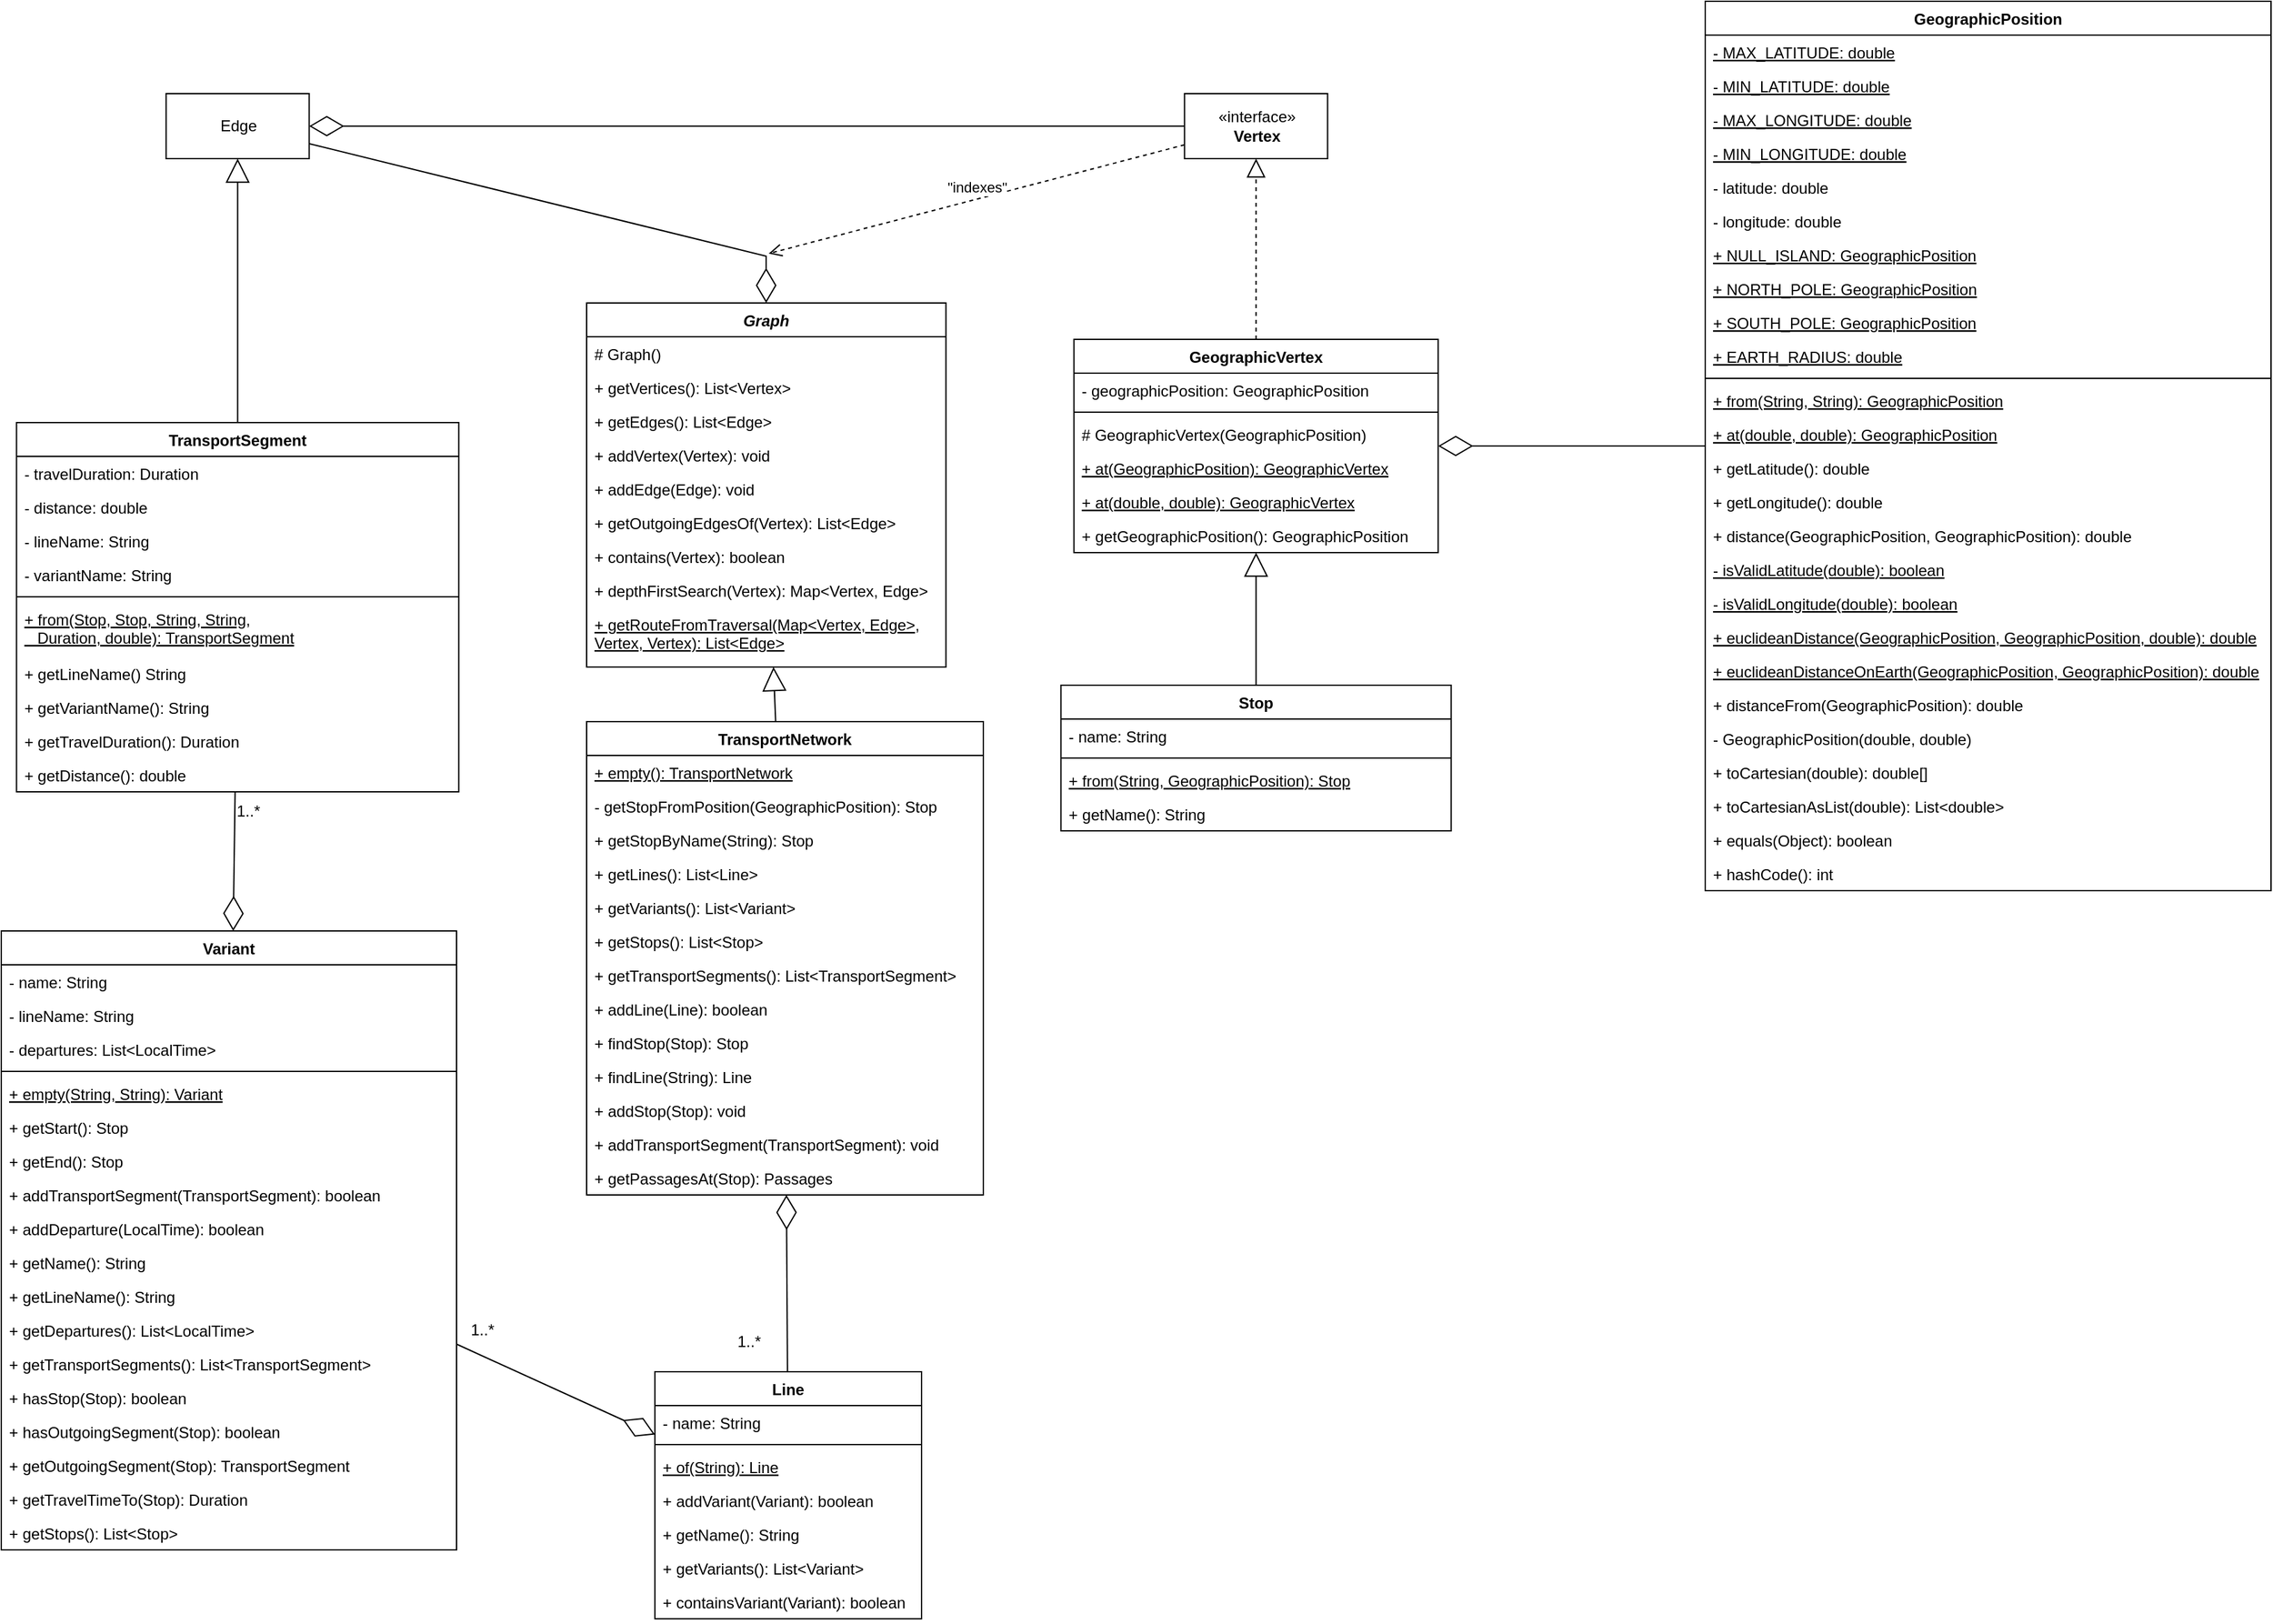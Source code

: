 <mxfile version="20.8.16" type="device" pages="5"><diagram id="C5RBs43oDa-KdzZeNtuy" name="Page-1"><mxGraphModel dx="2049" dy="1934" grid="1" gridSize="10" guides="1" tooltips="1" connect="1" arrows="1" fold="1" page="1" pageScale="1" pageWidth="1169" pageHeight="827" math="0" shadow="0"><root><mxCell id="WIyWlLk6GJQsqaUBKTNV-0"/><mxCell id="WIyWlLk6GJQsqaUBKTNV-1" parent="WIyWlLk6GJQsqaUBKTNV-0"/><mxCell id="dHoEnp8AE7HothZtdjnw-0" value="Graph" style="swimlane;fontStyle=3;align=center;verticalAlign=top;childLayout=stackLayout;horizontal=1;startSize=26;horizontalStack=0;resizeParent=1;resizeParentMax=0;resizeLast=0;collapsible=1;marginBottom=0;" parent="WIyWlLk6GJQsqaUBKTNV-1" vertex="1"><mxGeometry x="710" y="-408" width="276.25" height="280" as="geometry"/></mxCell><mxCell id="dHoEnp8AE7HothZtdjnw-25" value="# Graph()" style="text;strokeColor=none;fillColor=none;align=left;verticalAlign=top;spacingLeft=4;spacingRight=4;overflow=hidden;rotatable=0;points=[[0,0.5],[1,0.5]];portConstraint=eastwest;" parent="dHoEnp8AE7HothZtdjnw-0" vertex="1"><mxGeometry y="26" width="276.25" height="26" as="geometry"/></mxCell><mxCell id="l_Zn8eoyJNsTWgFsexpz-15" value="+ getVertices(): List&lt;Vertex&gt;" style="text;strokeColor=none;fillColor=none;align=left;verticalAlign=top;spacingLeft=4;spacingRight=4;overflow=hidden;rotatable=0;points=[[0,0.5],[1,0.5]];portConstraint=eastwest;" parent="dHoEnp8AE7HothZtdjnw-0" vertex="1"><mxGeometry y="52" width="276.25" height="26" as="geometry"/></mxCell><mxCell id="dHoEnp8AE7HothZtdjnw-30" value="+ getEdges(): List&lt;Edge&gt;" style="text;strokeColor=none;fillColor=none;align=left;verticalAlign=top;spacingLeft=4;spacingRight=4;overflow=hidden;rotatable=0;points=[[0,0.5],[1,0.5]];portConstraint=eastwest;" parent="dHoEnp8AE7HothZtdjnw-0" vertex="1"><mxGeometry y="78" width="276.25" height="26" as="geometry"/></mxCell><mxCell id="bdCcKsGYvwgMu36Pw49b-5" value="+ addVertex(Vertex): void" style="text;strokeColor=none;fillColor=none;align=left;verticalAlign=top;spacingLeft=4;spacingRight=4;overflow=hidden;rotatable=0;points=[[0,0.5],[1,0.5]];portConstraint=eastwest;" parent="dHoEnp8AE7HothZtdjnw-0" vertex="1"><mxGeometry y="104" width="276.25" height="26" as="geometry"/></mxCell><mxCell id="bdCcKsGYvwgMu36Pw49b-6" value="+ addEdge(Edge): void" style="text;strokeColor=none;fillColor=none;align=left;verticalAlign=top;spacingLeft=4;spacingRight=4;overflow=hidden;rotatable=0;points=[[0,0.5],[1,0.5]];portConstraint=eastwest;" parent="dHoEnp8AE7HothZtdjnw-0" vertex="1"><mxGeometry y="130" width="276.25" height="26" as="geometry"/></mxCell><mxCell id="-b1Iw80kur1-cAhS5w1Q-0" value="+ getOutgoingEdgesOf(Vertex): List&lt;Edge&gt;" style="text;strokeColor=none;fillColor=none;align=left;verticalAlign=top;spacingLeft=4;spacingRight=4;overflow=hidden;rotatable=0;points=[[0,0.5],[1,0.5]];portConstraint=eastwest;" parent="dHoEnp8AE7HothZtdjnw-0" vertex="1"><mxGeometry y="156" width="276.25" height="26" as="geometry"/></mxCell><mxCell id="l_Zn8eoyJNsTWgFsexpz-16" value="+ contains(Vertex): boolean" style="text;strokeColor=none;fillColor=none;align=left;verticalAlign=top;spacingLeft=4;spacingRight=4;overflow=hidden;rotatable=0;points=[[0,0.5],[1,0.5]];portConstraint=eastwest;" parent="dHoEnp8AE7HothZtdjnw-0" vertex="1"><mxGeometry y="182" width="276.25" height="26" as="geometry"/></mxCell><mxCell id="l_Zn8eoyJNsTWgFsexpz-17" value="+ depthFirstSearch(Vertex): Map&lt;Vertex, Edge&gt;" style="text;strokeColor=none;fillColor=none;align=left;verticalAlign=top;spacingLeft=4;spacingRight=4;overflow=hidden;rotatable=0;points=[[0,0.5],[1,0.5]];portConstraint=eastwest;" parent="dHoEnp8AE7HothZtdjnw-0" vertex="1"><mxGeometry y="208" width="276.25" height="26" as="geometry"/></mxCell><mxCell id="l_Zn8eoyJNsTWgFsexpz-19" value="+ getRouteFromTraversal(Map&lt;Vertex, Edge&gt;,&#10;Vertex, Vertex): List&lt;Edge&gt;&#10;" style="text;strokeColor=none;fillColor=none;align=left;verticalAlign=top;spacingLeft=4;spacingRight=4;overflow=hidden;rotatable=0;points=[[0,0.5],[1,0.5]];portConstraint=eastwest;fontStyle=4" parent="dHoEnp8AE7HothZtdjnw-0" vertex="1"><mxGeometry y="234" width="276.25" height="46" as="geometry"/></mxCell><mxCell id="dHoEnp8AE7HothZtdjnw-9" value="TransportNetwork" style="swimlane;fontStyle=1;align=center;verticalAlign=top;childLayout=stackLayout;horizontal=1;startSize=26;horizontalStack=0;resizeParent=1;resizeParentMax=0;resizeLast=0;collapsible=1;marginBottom=0;" parent="WIyWlLk6GJQsqaUBKTNV-1" vertex="1"><mxGeometry x="710" y="-86" width="305" height="364" as="geometry"/></mxCell><mxCell id="dHoEnp8AE7HothZtdjnw-36" value="+ empty(): TransportNetwork" style="text;strokeColor=none;fillColor=none;align=left;verticalAlign=top;spacingLeft=4;spacingRight=4;overflow=hidden;rotatable=0;points=[[0,0.5],[1,0.5]];portConstraint=eastwest;fontStyle=4" parent="dHoEnp8AE7HothZtdjnw-9" vertex="1"><mxGeometry y="26" width="305" height="26" as="geometry"/></mxCell><mxCell id="dHoEnp8AE7HothZtdjnw-46" value="- getStopFromPosition(GeographicPosition): Stop " style="text;strokeColor=none;fillColor=none;align=left;verticalAlign=top;spacingLeft=4;spacingRight=4;overflow=hidden;rotatable=0;points=[[0,0.5],[1,0.5]];portConstraint=eastwest;" parent="dHoEnp8AE7HothZtdjnw-9" vertex="1"><mxGeometry y="52" width="305" height="26" as="geometry"/></mxCell><mxCell id="dHoEnp8AE7HothZtdjnw-87" value="+ getStopByName(String): Stop" style="text;strokeColor=none;fillColor=none;align=left;verticalAlign=top;spacingLeft=4;spacingRight=4;overflow=hidden;rotatable=0;points=[[0,0.5],[1,0.5]];portConstraint=eastwest;" parent="dHoEnp8AE7HothZtdjnw-9" vertex="1"><mxGeometry y="78" width="305" height="26" as="geometry"/></mxCell><mxCell id="l_Zn8eoyJNsTWgFsexpz-24" value="+ getLines(): List&lt;Line&gt;" style="text;strokeColor=none;fillColor=none;align=left;verticalAlign=top;spacingLeft=4;spacingRight=4;overflow=hidden;rotatable=0;points=[[0,0.5],[1,0.5]];portConstraint=eastwest;" parent="dHoEnp8AE7HothZtdjnw-9" vertex="1"><mxGeometry y="104" width="305" height="26" as="geometry"/></mxCell><mxCell id="l_Zn8eoyJNsTWgFsexpz-27" value="+ getVariants(): List&lt;Variant&gt;" style="text;strokeColor=none;fillColor=none;align=left;verticalAlign=top;spacingLeft=4;spacingRight=4;overflow=hidden;rotatable=0;points=[[0,0.5],[1,0.5]];portConstraint=eastwest;" parent="dHoEnp8AE7HothZtdjnw-9" vertex="1"><mxGeometry y="130" width="305" height="26" as="geometry"/></mxCell><mxCell id="l_Zn8eoyJNsTWgFsexpz-30" value="+ getStops(): List&lt;Stop&gt;" style="text;strokeColor=none;fillColor=none;align=left;verticalAlign=top;spacingLeft=4;spacingRight=4;overflow=hidden;rotatable=0;points=[[0,0.5],[1,0.5]];portConstraint=eastwest;" parent="dHoEnp8AE7HothZtdjnw-9" vertex="1"><mxGeometry y="156" width="305" height="26" as="geometry"/></mxCell><mxCell id="l_Zn8eoyJNsTWgFsexpz-31" value="+ getTransportSegments(): List&lt;TransportSegment&gt;" style="text;strokeColor=none;fillColor=none;align=left;verticalAlign=top;spacingLeft=4;spacingRight=4;overflow=hidden;rotatable=0;points=[[0,0.5],[1,0.5]];portConstraint=eastwest;" parent="dHoEnp8AE7HothZtdjnw-9" vertex="1"><mxGeometry y="182" width="305" height="26" as="geometry"/></mxCell><mxCell id="l_Zn8eoyJNsTWgFsexpz-29" value="+ addLine(Line): boolean" style="text;strokeColor=none;fillColor=none;align=left;verticalAlign=top;spacingLeft=4;spacingRight=4;overflow=hidden;rotatable=0;points=[[0,0.5],[1,0.5]];portConstraint=eastwest;" parent="dHoEnp8AE7HothZtdjnw-9" vertex="1"><mxGeometry y="208" width="305" height="26" as="geometry"/></mxCell><mxCell id="l_Zn8eoyJNsTWgFsexpz-28" value="+ findStop(Stop): Stop" style="text;strokeColor=none;fillColor=none;align=left;verticalAlign=top;spacingLeft=4;spacingRight=4;overflow=hidden;rotatable=0;points=[[0,0.5],[1,0.5]];portConstraint=eastwest;" parent="dHoEnp8AE7HothZtdjnw-9" vertex="1"><mxGeometry y="234" width="305" height="26" as="geometry"/></mxCell><mxCell id="l_Zn8eoyJNsTWgFsexpz-26" value="+ findLine(String): Line" style="text;strokeColor=none;fillColor=none;align=left;verticalAlign=top;spacingLeft=4;spacingRight=4;overflow=hidden;rotatable=0;points=[[0,0.5],[1,0.5]];portConstraint=eastwest;" parent="dHoEnp8AE7HothZtdjnw-9" vertex="1"><mxGeometry y="260" width="305" height="26" as="geometry"/></mxCell><mxCell id="l_Zn8eoyJNsTWgFsexpz-25" value="+ addStop(Stop): void" style="text;strokeColor=none;fillColor=none;align=left;verticalAlign=top;spacingLeft=4;spacingRight=4;overflow=hidden;rotatable=0;points=[[0,0.5],[1,0.5]];portConstraint=eastwest;" parent="dHoEnp8AE7HothZtdjnw-9" vertex="1"><mxGeometry y="286" width="305" height="26" as="geometry"/></mxCell><mxCell id="dHoEnp8AE7HothZtdjnw-86" value="+ addTransportSegment(TransportSegment): void" style="text;strokeColor=none;fillColor=none;align=left;verticalAlign=top;spacingLeft=4;spacingRight=4;overflow=hidden;rotatable=0;points=[[0,0.5],[1,0.5]];portConstraint=eastwest;" parent="dHoEnp8AE7HothZtdjnw-9" vertex="1"><mxGeometry y="312" width="305" height="26" as="geometry"/></mxCell><mxCell id="l_Zn8eoyJNsTWgFsexpz-44" value="+ getPassagesAt(Stop): Passages" style="text;strokeColor=none;fillColor=none;align=left;verticalAlign=top;spacingLeft=4;spacingRight=4;overflow=hidden;rotatable=0;points=[[0,0.5],[1,0.5]];portConstraint=eastwest;" parent="dHoEnp8AE7HothZtdjnw-9" vertex="1"><mxGeometry y="338" width="305" height="26" as="geometry"/></mxCell><mxCell id="dHoEnp8AE7HothZtdjnw-21" value="Stop" style="swimlane;fontStyle=1;align=center;verticalAlign=top;childLayout=stackLayout;horizontal=1;startSize=26;horizontalStack=0;resizeParent=1;resizeParentMax=0;resizeLast=0;collapsible=1;marginBottom=0;" parent="WIyWlLk6GJQsqaUBKTNV-1" vertex="1"><mxGeometry x="1074.68" y="-114" width="300" height="112" as="geometry"><mxRectangle x="824.69" y="-30" width="70" height="30" as="alternateBounds"/></mxGeometry></mxCell><mxCell id="dHoEnp8AE7HothZtdjnw-38" value="- name: String" style="text;strokeColor=none;fillColor=none;align=left;verticalAlign=top;spacingLeft=4;spacingRight=4;overflow=hidden;rotatable=0;points=[[0,0.5],[1,0.5]];portConstraint=eastwest;" parent="dHoEnp8AE7HothZtdjnw-21" vertex="1"><mxGeometry y="26" width="300" height="26" as="geometry"/></mxCell><mxCell id="dHoEnp8AE7HothZtdjnw-23" value="" style="line;strokeWidth=1;fillColor=none;align=left;verticalAlign=middle;spacingTop=-1;spacingLeft=3;spacingRight=3;rotatable=0;labelPosition=right;points=[];portConstraint=eastwest;strokeColor=inherit;" parent="dHoEnp8AE7HothZtdjnw-21" vertex="1"><mxGeometry y="52" width="300" height="8" as="geometry"/></mxCell><mxCell id="dHoEnp8AE7HothZtdjnw-97" value="+ from(String, GeographicPosition): Stop" style="text;strokeColor=none;fillColor=none;align=left;verticalAlign=top;spacingLeft=4;spacingRight=4;overflow=hidden;rotatable=0;points=[[0,0.5],[1,0.5]];portConstraint=eastwest;fontStyle=4" parent="dHoEnp8AE7HothZtdjnw-21" vertex="1"><mxGeometry y="60" width="300" height="26" as="geometry"/></mxCell><mxCell id="l_Zn8eoyJNsTWgFsexpz-23" value="+ getName(): String" style="text;strokeColor=none;fillColor=none;align=left;verticalAlign=top;spacingLeft=4;spacingRight=4;overflow=hidden;rotatable=0;points=[[0,0.5],[1,0.5]];portConstraint=eastwest;fontStyle=0" parent="dHoEnp8AE7HothZtdjnw-21" vertex="1"><mxGeometry y="86" width="300" height="26" as="geometry"/></mxCell><mxCell id="dHoEnp8AE7HothZtdjnw-39" value="GeographicPosition" style="swimlane;fontStyle=1;align=center;verticalAlign=top;childLayout=stackLayout;horizontal=1;startSize=26;horizontalStack=0;resizeParent=1;resizeParentMax=0;resizeLast=0;collapsible=1;marginBottom=0;" parent="WIyWlLk6GJQsqaUBKTNV-1" vertex="1"><mxGeometry x="1570" y="-640" width="435" height="684" as="geometry"/></mxCell><mxCell id="Uo1LHcH4mznZ1GzJH8E1-4" value="- MAX_LATITUDE: double" style="text;strokeColor=none;fillColor=none;align=left;verticalAlign=top;spacingLeft=4;spacingRight=4;overflow=hidden;rotatable=0;points=[[0,0.5],[1,0.5]];portConstraint=eastwest;fontStyle=4" parent="dHoEnp8AE7HothZtdjnw-39" vertex="1"><mxGeometry y="26" width="435" height="26" as="geometry"/></mxCell><mxCell id="Uo1LHcH4mznZ1GzJH8E1-5" value="- MIN_LATITUDE: double" style="text;strokeColor=none;fillColor=none;align=left;verticalAlign=top;spacingLeft=4;spacingRight=4;overflow=hidden;rotatable=0;points=[[0,0.5],[1,0.5]];portConstraint=eastwest;fontStyle=4" parent="dHoEnp8AE7HothZtdjnw-39" vertex="1"><mxGeometry y="52" width="435" height="26" as="geometry"/></mxCell><mxCell id="Uo1LHcH4mznZ1GzJH8E1-6" value="- MAX_LONGITUDE: double" style="text;strokeColor=none;fillColor=none;align=left;verticalAlign=top;spacingLeft=4;spacingRight=4;overflow=hidden;rotatable=0;points=[[0,0.5],[1,0.5]];portConstraint=eastwest;fontStyle=4" parent="dHoEnp8AE7HothZtdjnw-39" vertex="1"><mxGeometry y="78" width="435" height="26" as="geometry"/></mxCell><mxCell id="Uo1LHcH4mznZ1GzJH8E1-7" value="- MIN_LONGITUDE: double" style="text;strokeColor=none;fillColor=none;align=left;verticalAlign=top;spacingLeft=4;spacingRight=4;overflow=hidden;rotatable=0;points=[[0,0.5],[1,0.5]];portConstraint=eastwest;fontStyle=4" parent="dHoEnp8AE7HothZtdjnw-39" vertex="1"><mxGeometry y="104" width="435" height="26" as="geometry"/></mxCell><mxCell id="dHoEnp8AE7HothZtdjnw-49" value="- latitude: double" style="text;strokeColor=none;fillColor=none;align=left;verticalAlign=top;spacingLeft=4;spacingRight=4;overflow=hidden;rotatable=0;points=[[0,0.5],[1,0.5]];portConstraint=eastwest;" parent="dHoEnp8AE7HothZtdjnw-39" vertex="1"><mxGeometry y="130" width="435" height="26" as="geometry"/></mxCell><mxCell id="dHoEnp8AE7HothZtdjnw-50" value="- longitude: double" style="text;strokeColor=none;fillColor=none;align=left;verticalAlign=top;spacingLeft=4;spacingRight=4;overflow=hidden;rotatable=0;points=[[0,0.5],[1,0.5]];portConstraint=eastwest;" parent="dHoEnp8AE7HothZtdjnw-39" vertex="1"><mxGeometry y="156" width="435" height="26" as="geometry"/></mxCell><mxCell id="Uo1LHcH4mznZ1GzJH8E1-9" value="+ NULL_ISLAND: GeographicPosition" style="text;strokeColor=none;fillColor=none;align=left;verticalAlign=top;spacingLeft=4;spacingRight=4;overflow=hidden;rotatable=0;points=[[0,0.5],[1,0.5]];portConstraint=eastwest;fontStyle=4" parent="dHoEnp8AE7HothZtdjnw-39" vertex="1"><mxGeometry y="182" width="435" height="26" as="geometry"/></mxCell><mxCell id="Uo1LHcH4mznZ1GzJH8E1-10" value="+ NORTH_POLE: GeographicPosition" style="text;strokeColor=none;fillColor=none;align=left;verticalAlign=top;spacingLeft=4;spacingRight=4;overflow=hidden;rotatable=0;points=[[0,0.5],[1,0.5]];portConstraint=eastwest;fontStyle=4" parent="dHoEnp8AE7HothZtdjnw-39" vertex="1"><mxGeometry y="208" width="435" height="26" as="geometry"/></mxCell><mxCell id="Uo1LHcH4mznZ1GzJH8E1-11" value="+ SOUTH_POLE: GeographicPosition" style="text;strokeColor=none;fillColor=none;align=left;verticalAlign=top;spacingLeft=4;spacingRight=4;overflow=hidden;rotatable=0;points=[[0,0.5],[1,0.5]];portConstraint=eastwest;fontStyle=4" parent="dHoEnp8AE7HothZtdjnw-39" vertex="1"><mxGeometry y="234" width="435" height="26" as="geometry"/></mxCell><mxCell id="Uo1LHcH4mznZ1GzJH8E1-12" value="+ EARTH_RADIUS: double" style="text;strokeColor=none;fillColor=none;align=left;verticalAlign=top;spacingLeft=4;spacingRight=4;overflow=hidden;rotatable=0;points=[[0,0.5],[1,0.5]];portConstraint=eastwest;fontStyle=4" parent="dHoEnp8AE7HothZtdjnw-39" vertex="1"><mxGeometry y="260" width="435" height="26" as="geometry"/></mxCell><mxCell id="dHoEnp8AE7HothZtdjnw-40" value="" style="line;strokeWidth=1;fillColor=none;align=left;verticalAlign=middle;spacingTop=-1;spacingLeft=3;spacingRight=3;rotatable=0;labelPosition=right;points=[];portConstraint=eastwest;strokeColor=inherit;" parent="dHoEnp8AE7HothZtdjnw-39" vertex="1"><mxGeometry y="286" width="435" height="8" as="geometry"/></mxCell><mxCell id="dHoEnp8AE7HothZtdjnw-47" value="+ from(String, String): GeographicPosition" style="text;strokeColor=none;fillColor=none;align=left;verticalAlign=top;spacingLeft=4;spacingRight=4;overflow=hidden;rotatable=0;points=[[0,0.5],[1,0.5]];portConstraint=eastwest;fontStyle=4" parent="dHoEnp8AE7HothZtdjnw-39" vertex="1"><mxGeometry y="294" width="435" height="26" as="geometry"/></mxCell><mxCell id="dHoEnp8AE7HothZtdjnw-48" value="+ at(double, double): GeographicPosition" style="text;strokeColor=none;fillColor=none;align=left;verticalAlign=top;spacingLeft=4;spacingRight=4;overflow=hidden;rotatable=0;points=[[0,0.5],[1,0.5]];portConstraint=eastwest;fontStyle=4" parent="dHoEnp8AE7HothZtdjnw-39" vertex="1"><mxGeometry y="320" width="435" height="26" as="geometry"/></mxCell><mxCell id="dHoEnp8AE7HothZtdjnw-51" value="+ getLatitude(): double" style="text;strokeColor=none;fillColor=none;align=left;verticalAlign=top;spacingLeft=4;spacingRight=4;overflow=hidden;rotatable=0;points=[[0,0.5],[1,0.5]];portConstraint=eastwest;" parent="dHoEnp8AE7HothZtdjnw-39" vertex="1"><mxGeometry y="346" width="435" height="26" as="geometry"/></mxCell><mxCell id="dHoEnp8AE7HothZtdjnw-52" value="+ getLongitude(): double" style="text;strokeColor=none;fillColor=none;align=left;verticalAlign=top;spacingLeft=4;spacingRight=4;overflow=hidden;rotatable=0;points=[[0,0.5],[1,0.5]];portConstraint=eastwest;" parent="dHoEnp8AE7HothZtdjnw-39" vertex="1"><mxGeometry y="372" width="435" height="26" as="geometry"/></mxCell><mxCell id="WlRHYu-fUjII6VD04CU2-14" value="+ distance(GeographicPosition, GeographicPosition): double" style="text;strokeColor=none;fillColor=none;align=left;verticalAlign=top;spacingLeft=4;spacingRight=4;overflow=hidden;rotatable=0;points=[[0,0.5],[1,0.5]];portConstraint=eastwest;" parent="dHoEnp8AE7HothZtdjnw-39" vertex="1"><mxGeometry y="398" width="435" height="26" as="geometry"/></mxCell><mxCell id="Uo1LHcH4mznZ1GzJH8E1-13" value="- isValidLatitude(double): boolean" style="text;strokeColor=none;fillColor=none;align=left;verticalAlign=top;spacingLeft=4;spacingRight=4;overflow=hidden;rotatable=0;points=[[0,0.5],[1,0.5]];portConstraint=eastwest;fontStyle=4" parent="dHoEnp8AE7HothZtdjnw-39" vertex="1"><mxGeometry y="424" width="435" height="26" as="geometry"/></mxCell><mxCell id="Uo1LHcH4mznZ1GzJH8E1-14" value="- isValidLongitude(double): boolean" style="text;strokeColor=none;fillColor=none;align=left;verticalAlign=top;spacingLeft=4;spacingRight=4;overflow=hidden;rotatable=0;points=[[0,0.5],[1,0.5]];portConstraint=eastwest;fontStyle=4" parent="dHoEnp8AE7HothZtdjnw-39" vertex="1"><mxGeometry y="450" width="435" height="26" as="geometry"/></mxCell><mxCell id="Uo1LHcH4mznZ1GzJH8E1-15" value="+ euclideanDistance(GeographicPosition, GeographicPosition, double): double" style="text;strokeColor=none;fillColor=none;align=left;verticalAlign=top;spacingLeft=4;spacingRight=4;overflow=hidden;rotatable=0;points=[[0,0.5],[1,0.5]];portConstraint=eastwest;fontStyle=4" parent="dHoEnp8AE7HothZtdjnw-39" vertex="1"><mxGeometry y="476" width="435" height="26" as="geometry"/></mxCell><mxCell id="Uo1LHcH4mznZ1GzJH8E1-16" value="+ euclideanDistanceOnEarth(GeographicPosition, GeographicPosition): double" style="text;strokeColor=none;fillColor=none;align=left;verticalAlign=top;spacingLeft=4;spacingRight=4;overflow=hidden;rotatable=0;points=[[0,0.5],[1,0.5]];portConstraint=eastwest;fontStyle=4" parent="dHoEnp8AE7HothZtdjnw-39" vertex="1"><mxGeometry y="502" width="435" height="26" as="geometry"/></mxCell><mxCell id="Uo1LHcH4mznZ1GzJH8E1-17" value="+ distanceFrom(GeographicPosition): double" style="text;strokeColor=none;fillColor=none;align=left;verticalAlign=top;spacingLeft=4;spacingRight=4;overflow=hidden;rotatable=0;points=[[0,0.5],[1,0.5]];portConstraint=eastwest;" parent="dHoEnp8AE7HothZtdjnw-39" vertex="1"><mxGeometry y="528" width="435" height="26" as="geometry"/></mxCell><mxCell id="Uo1LHcH4mznZ1GzJH8E1-18" value="- GeographicPosition(double, double)" style="text;strokeColor=none;fillColor=none;align=left;verticalAlign=top;spacingLeft=4;spacingRight=4;overflow=hidden;rotatable=0;points=[[0,0.5],[1,0.5]];portConstraint=eastwest;" parent="dHoEnp8AE7HothZtdjnw-39" vertex="1"><mxGeometry y="554" width="435" height="26" as="geometry"/></mxCell><mxCell id="Uo1LHcH4mznZ1GzJH8E1-19" value="+ toCartesian(double): double[]" style="text;strokeColor=none;fillColor=none;align=left;verticalAlign=top;spacingLeft=4;spacingRight=4;overflow=hidden;rotatable=0;points=[[0,0.5],[1,0.5]];portConstraint=eastwest;" parent="dHoEnp8AE7HothZtdjnw-39" vertex="1"><mxGeometry y="580" width="435" height="26" as="geometry"/></mxCell><mxCell id="Uo1LHcH4mznZ1GzJH8E1-20" value="+ toCartesianAsList(double): List&lt;double&gt;" style="text;strokeColor=none;fillColor=none;align=left;verticalAlign=top;spacingLeft=4;spacingRight=4;overflow=hidden;rotatable=0;points=[[0,0.5],[1,0.5]];portConstraint=eastwest;" parent="dHoEnp8AE7HothZtdjnw-39" vertex="1"><mxGeometry y="606" width="435" height="26" as="geometry"/></mxCell><mxCell id="Uo1LHcH4mznZ1GzJH8E1-21" value="+ equals(Object): boolean" style="text;strokeColor=none;fillColor=none;align=left;verticalAlign=top;spacingLeft=4;spacingRight=4;overflow=hidden;rotatable=0;points=[[0,0.5],[1,0.5]];portConstraint=eastwest;" parent="dHoEnp8AE7HothZtdjnw-39" vertex="1"><mxGeometry y="632" width="435" height="26" as="geometry"/></mxCell><mxCell id="Uo1LHcH4mznZ1GzJH8E1-22" value="+ hashCode(): int" style="text;strokeColor=none;fillColor=none;align=left;verticalAlign=top;spacingLeft=4;spacingRight=4;overflow=hidden;rotatable=0;points=[[0,0.5],[1,0.5]];portConstraint=eastwest;" parent="dHoEnp8AE7HothZtdjnw-39" vertex="1"><mxGeometry y="658" width="435" height="26" as="geometry"/></mxCell><mxCell id="dHoEnp8AE7HothZtdjnw-65" value="TransportSegment" style="swimlane;fontStyle=1;align=center;verticalAlign=top;childLayout=stackLayout;horizontal=1;startSize=26;horizontalStack=0;resizeParent=1;resizeParentMax=0;resizeLast=0;collapsible=1;marginBottom=0;" parent="WIyWlLk6GJQsqaUBKTNV-1" vertex="1"><mxGeometry x="271.71" y="-316" width="340" height="284" as="geometry"/></mxCell><mxCell id="dHoEnp8AE7HothZtdjnw-70" value="- travelDuration: Duration" style="text;strokeColor=none;fillColor=none;align=left;verticalAlign=top;spacingLeft=4;spacingRight=4;overflow=hidden;rotatable=0;points=[[0,0.5],[1,0.5]];portConstraint=eastwest;" parent="dHoEnp8AE7HothZtdjnw-65" vertex="1"><mxGeometry y="26" width="340" height="26" as="geometry"/></mxCell><mxCell id="dHoEnp8AE7HothZtdjnw-71" value="- distance: double" style="text;strokeColor=none;fillColor=none;align=left;verticalAlign=top;spacingLeft=4;spacingRight=4;overflow=hidden;rotatable=0;points=[[0,0.5],[1,0.5]];portConstraint=eastwest;" parent="dHoEnp8AE7HothZtdjnw-65" vertex="1"><mxGeometry y="52" width="340" height="26" as="geometry"/></mxCell><mxCell id="05W6mdgZw6hhYRNIHZNd-7" value="- lineName: String" style="text;strokeColor=none;fillColor=none;align=left;verticalAlign=top;spacingLeft=4;spacingRight=4;overflow=hidden;rotatable=0;points=[[0,0.5],[1,0.5]];portConstraint=eastwest;" parent="dHoEnp8AE7HothZtdjnw-65" vertex="1"><mxGeometry y="78" width="340" height="26" as="geometry"/></mxCell><mxCell id="05W6mdgZw6hhYRNIHZNd-8" value="- variantName: String" style="text;strokeColor=none;fillColor=none;align=left;verticalAlign=top;spacingLeft=4;spacingRight=4;overflow=hidden;rotatable=0;points=[[0,0.5],[1,0.5]];portConstraint=eastwest;" parent="dHoEnp8AE7HothZtdjnw-65" vertex="1"><mxGeometry y="104" width="340" height="26" as="geometry"/></mxCell><mxCell id="dHoEnp8AE7HothZtdjnw-67" value="" style="line;strokeWidth=1;fillColor=none;align=left;verticalAlign=middle;spacingTop=-1;spacingLeft=3;spacingRight=3;rotatable=0;labelPosition=right;points=[];portConstraint=eastwest;strokeColor=inherit;" parent="dHoEnp8AE7HothZtdjnw-65" vertex="1"><mxGeometry y="130" width="340" height="8" as="geometry"/></mxCell><mxCell id="dHoEnp8AE7HothZtdjnw-99" value="+ from(Stop, Stop, String, String,&#10;   Duration, double): TransportSegment" style="text;strokeColor=none;fillColor=none;align=left;verticalAlign=top;spacingLeft=4;spacingRight=4;overflow=hidden;rotatable=0;points=[[0,0.5],[1,0.5]];portConstraint=eastwest;fontStyle=4" parent="dHoEnp8AE7HothZtdjnw-65" vertex="1"><mxGeometry y="138" width="340" height="42" as="geometry"/></mxCell><mxCell id="l_Zn8eoyJNsTWgFsexpz-33" value="+ getLineName() String" style="text;strokeColor=none;fillColor=none;align=left;verticalAlign=top;spacingLeft=4;spacingRight=4;overflow=hidden;rotatable=0;points=[[0,0.5],[1,0.5]];portConstraint=eastwest;" parent="dHoEnp8AE7HothZtdjnw-65" vertex="1"><mxGeometry y="180" width="340" height="26" as="geometry"/></mxCell><mxCell id="l_Zn8eoyJNsTWgFsexpz-34" value="+ getVariantName(): String" style="text;strokeColor=none;fillColor=none;align=left;verticalAlign=top;spacingLeft=4;spacingRight=4;overflow=hidden;rotatable=0;points=[[0,0.5],[1,0.5]];portConstraint=eastwest;" parent="dHoEnp8AE7HothZtdjnw-65" vertex="1"><mxGeometry y="206" width="340" height="26" as="geometry"/></mxCell><mxCell id="l_Zn8eoyJNsTWgFsexpz-32" value="+ getTravelDuration(): Duration" style="text;strokeColor=none;fillColor=none;align=left;verticalAlign=top;spacingLeft=4;spacingRight=4;overflow=hidden;rotatable=0;points=[[0,0.5],[1,0.5]];portConstraint=eastwest;" parent="dHoEnp8AE7HothZtdjnw-65" vertex="1"><mxGeometry y="232" width="340" height="26" as="geometry"/></mxCell><mxCell id="dHoEnp8AE7HothZtdjnw-74" value="+ getDistance(): double" style="text;strokeColor=none;fillColor=none;align=left;verticalAlign=top;spacingLeft=4;spacingRight=4;overflow=hidden;rotatable=0;points=[[0,0.5],[1,0.5]];portConstraint=eastwest;" parent="dHoEnp8AE7HothZtdjnw-65" vertex="1"><mxGeometry y="258" width="340" height="26" as="geometry"/></mxCell><mxCell id="WlRHYu-fUjII6VD04CU2-8" value="GeographicVertex" style="swimlane;fontStyle=1;align=center;verticalAlign=top;childLayout=stackLayout;horizontal=1;startSize=26;horizontalStack=0;resizeParent=1;resizeParentMax=0;resizeLast=0;collapsible=1;marginBottom=0;" parent="WIyWlLk6GJQsqaUBKTNV-1" vertex="1"><mxGeometry x="1084.68" y="-380" width="280" height="164" as="geometry"/></mxCell><mxCell id="Uo1LHcH4mznZ1GzJH8E1-2" value="- geographicPosition: GeographicPosition" style="text;strokeColor=none;fillColor=none;align=left;verticalAlign=top;spacingLeft=4;spacingRight=4;overflow=hidden;rotatable=0;points=[[0,0.5],[1,0.5]];portConstraint=eastwest;" parent="WlRHYu-fUjII6VD04CU2-8" vertex="1"><mxGeometry y="26" width="280" height="26" as="geometry"/></mxCell><mxCell id="Uo1LHcH4mznZ1GzJH8E1-3" value="" style="line;strokeWidth=1;fillColor=none;align=left;verticalAlign=middle;spacingTop=-1;spacingLeft=3;spacingRight=3;rotatable=0;labelPosition=right;points=[];portConstraint=eastwest;strokeColor=inherit;" parent="WlRHYu-fUjII6VD04CU2-8" vertex="1"><mxGeometry y="52" width="280" height="8" as="geometry"/></mxCell><mxCell id="Uo1LHcH4mznZ1GzJH8E1-0" value="# GeographicVertex(GeographicPosition)" style="text;strokeColor=none;fillColor=none;align=left;verticalAlign=top;spacingLeft=4;spacingRight=4;overflow=hidden;rotatable=0;points=[[0,0.5],[1,0.5]];portConstraint=eastwest;" parent="WlRHYu-fUjII6VD04CU2-8" vertex="1"><mxGeometry y="60" width="280" height="26" as="geometry"/></mxCell><mxCell id="WlRHYu-fUjII6VD04CU2-67" value="+ at(GeographicPosition): GeographicVertex" style="text;strokeColor=none;fillColor=none;align=left;verticalAlign=top;spacingLeft=4;spacingRight=4;overflow=hidden;rotatable=0;points=[[0,0.5],[1,0.5]];portConstraint=eastwest;fontStyle=4" parent="WlRHYu-fUjII6VD04CU2-8" vertex="1"><mxGeometry y="86" width="280" height="26" as="geometry"/></mxCell><mxCell id="Uo1LHcH4mznZ1GzJH8E1-1" value="+ at(double, double): GeographicVertex" style="text;strokeColor=none;fillColor=none;align=left;verticalAlign=top;spacingLeft=4;spacingRight=4;overflow=hidden;rotatable=0;points=[[0,0.5],[1,0.5]];portConstraint=eastwest;fontStyle=4" parent="WlRHYu-fUjII6VD04CU2-8" vertex="1"><mxGeometry y="112" width="280" height="26" as="geometry"/></mxCell><mxCell id="WlRHYu-fUjII6VD04CU2-15" value="+ getGeographicPosition(): GeographicPosition" style="text;strokeColor=none;fillColor=none;align=left;verticalAlign=top;spacingLeft=4;spacingRight=4;overflow=hidden;rotatable=0;points=[[0,0.5],[1,0.5]];portConstraint=eastwest;" parent="WlRHYu-fUjII6VD04CU2-8" vertex="1"><mxGeometry y="138" width="280" height="26" as="geometry"/></mxCell><mxCell id="WlRHYu-fUjII6VD04CU2-10" value="" style="endArrow=block;endSize=16;endFill=0;html=1;rounded=0;" parent="WIyWlLk6GJQsqaUBKTNV-1" source="dHoEnp8AE7HothZtdjnw-21" target="WlRHYu-fUjII6VD04CU2-8" edge="1"><mxGeometry width="160" relative="1" as="geometry"><mxPoint x="1220" y="-226" as="sourcePoint"/><mxPoint x="1220" y="-452" as="targetPoint"/></mxGeometry></mxCell><mxCell id="WlRHYu-fUjII6VD04CU2-11" value="" style="endArrow=diamondThin;endFill=0;endSize=24;html=1;rounded=0;" parent="WIyWlLk6GJQsqaUBKTNV-1" source="dHoEnp8AE7HothZtdjnw-39" target="WlRHYu-fUjII6VD04CU2-8" edge="1"><mxGeometry width="160" relative="1" as="geometry"><mxPoint x="1033" y="181" as="sourcePoint"/><mxPoint x="1193" y="181" as="targetPoint"/></mxGeometry></mxCell><mxCell id="WlRHYu-fUjII6VD04CU2-33" value="" style="endArrow=block;endSize=16;endFill=0;html=1;rounded=0;" parent="WIyWlLk6GJQsqaUBKTNV-1" source="dHoEnp8AE7HothZtdjnw-65" target="dhdUauyKsExtQqOCXjFX-2" edge="1"><mxGeometry width="160" relative="1" as="geometry"><mxPoint x="1220" y="-374" as="sourcePoint"/><mxPoint x="441.715" y="-444.0" as="targetPoint"/></mxGeometry></mxCell><mxCell id="S85o3jcsXmejn6BAgs-W-0" value="Variant" style="swimlane;fontStyle=1;align=center;verticalAlign=top;childLayout=stackLayout;horizontal=1;startSize=26;horizontalStack=0;resizeParent=1;resizeParentMax=0;resizeLast=0;collapsible=1;marginBottom=0;" parent="WIyWlLk6GJQsqaUBKTNV-1" vertex="1"><mxGeometry x="260" y="75" width="350" height="476" as="geometry"/></mxCell><mxCell id="S85o3jcsXmejn6BAgs-W-8" value="- name: String" style="text;strokeColor=none;fillColor=none;align=left;verticalAlign=top;spacingLeft=4;spacingRight=4;overflow=hidden;rotatable=0;points=[[0,0.5],[1,0.5]];portConstraint=eastwest;" parent="S85o3jcsXmejn6BAgs-W-0" vertex="1"><mxGeometry y="26" width="350" height="26" as="geometry"/></mxCell><mxCell id="4CKXNMefTfl1JgowjvQa-0" value="- lineName: String" style="text;strokeColor=none;fillColor=none;align=left;verticalAlign=top;spacingLeft=4;spacingRight=4;overflow=hidden;rotatable=0;points=[[0,0.5],[1,0.5]];portConstraint=eastwest;" parent="S85o3jcsXmejn6BAgs-W-0" vertex="1"><mxGeometry y="52" width="350" height="26" as="geometry"/></mxCell><mxCell id="xiV5UcHfGRl8sMM2acR--2" value="- departures: List&lt;LocalTime&gt;" style="text;strokeColor=none;fillColor=none;align=left;verticalAlign=top;spacingLeft=4;spacingRight=4;overflow=hidden;rotatable=0;points=[[0,0.5],[1,0.5]];portConstraint=eastwest;" parent="S85o3jcsXmejn6BAgs-W-0" vertex="1"><mxGeometry y="78" width="350" height="26" as="geometry"/></mxCell><mxCell id="S85o3jcsXmejn6BAgs-W-2" value="" style="line;strokeWidth=1;fillColor=none;align=left;verticalAlign=middle;spacingTop=-1;spacingLeft=3;spacingRight=3;rotatable=0;labelPosition=right;points=[];portConstraint=eastwest;strokeColor=inherit;" parent="S85o3jcsXmejn6BAgs-W-0" vertex="1"><mxGeometry y="104" width="350" height="8" as="geometry"/></mxCell><mxCell id="S85o3jcsXmejn6BAgs-W-3" value="+ empty(String, String): Variant" style="text;strokeColor=none;fillColor=none;align=left;verticalAlign=top;spacingLeft=4;spacingRight=4;overflow=hidden;rotatable=0;points=[[0,0.5],[1,0.5]];portConstraint=eastwest;fontStyle=4" parent="S85o3jcsXmejn6BAgs-W-0" vertex="1"><mxGeometry y="112" width="350" height="26" as="geometry"/></mxCell><mxCell id="S85o3jcsXmejn6BAgs-W-70" value="+ getStart(): Stop" style="text;strokeColor=none;fillColor=none;align=left;verticalAlign=top;spacingLeft=4;spacingRight=4;overflow=hidden;rotatable=0;points=[[0,0.5],[1,0.5]];portConstraint=eastwest;" parent="S85o3jcsXmejn6BAgs-W-0" vertex="1"><mxGeometry y="138" width="350" height="26" as="geometry"/></mxCell><mxCell id="S85o3jcsXmejn6BAgs-W-71" value="+ getEnd(): Stop" style="text;strokeColor=none;fillColor=none;align=left;verticalAlign=top;spacingLeft=4;spacingRight=4;overflow=hidden;rotatable=0;points=[[0,0.5],[1,0.5]];portConstraint=eastwest;" parent="S85o3jcsXmejn6BAgs-W-0" vertex="1"><mxGeometry y="164" width="350" height="26" as="geometry"/></mxCell><mxCell id="S85o3jcsXmejn6BAgs-W-45" value="+ addTransportSegment(TransportSegment): boolean" style="text;strokeColor=none;fillColor=none;align=left;verticalAlign=top;spacingLeft=4;spacingRight=4;overflow=hidden;rotatable=0;points=[[0,0.5],[1,0.5]];portConstraint=eastwest;" parent="S85o3jcsXmejn6BAgs-W-0" vertex="1"><mxGeometry y="190" width="350" height="26" as="geometry"/></mxCell><mxCell id="xiV5UcHfGRl8sMM2acR--3" value="+ addDeparture(LocalTime): boolean" style="text;strokeColor=none;fillColor=none;align=left;verticalAlign=top;spacingLeft=4;spacingRight=4;overflow=hidden;rotatable=0;points=[[0,0.5],[1,0.5]];portConstraint=eastwest;" parent="S85o3jcsXmejn6BAgs-W-0" vertex="1"><mxGeometry y="216" width="350" height="26" as="geometry"/></mxCell><mxCell id="l_Zn8eoyJNsTWgFsexpz-37" value="+ getName(): String" style="text;strokeColor=none;fillColor=none;align=left;verticalAlign=top;spacingLeft=4;spacingRight=4;overflow=hidden;rotatable=0;points=[[0,0.5],[1,0.5]];portConstraint=eastwest;" parent="S85o3jcsXmejn6BAgs-W-0" vertex="1"><mxGeometry y="242" width="350" height="26" as="geometry"/></mxCell><mxCell id="l_Zn8eoyJNsTWgFsexpz-38" value="+ getLineName(): String" style="text;strokeColor=none;fillColor=none;align=left;verticalAlign=top;spacingLeft=4;spacingRight=4;overflow=hidden;rotatable=0;points=[[0,0.5],[1,0.5]];portConstraint=eastwest;" parent="S85o3jcsXmejn6BAgs-W-0" vertex="1"><mxGeometry y="268" width="350" height="26" as="geometry"/></mxCell><mxCell id="xiV5UcHfGRl8sMM2acR--4" value="+ getDepartures(): List&lt;LocalTime&gt;" style="text;strokeColor=none;fillColor=none;align=left;verticalAlign=top;spacingLeft=4;spacingRight=4;overflow=hidden;rotatable=0;points=[[0,0.5],[1,0.5]];portConstraint=eastwest;" parent="S85o3jcsXmejn6BAgs-W-0" vertex="1"><mxGeometry y="294" width="350" height="26" as="geometry"/></mxCell><mxCell id="l_Zn8eoyJNsTWgFsexpz-39" value="+ getTransportSegments(): List&lt;TransportSegment&gt;" style="text;strokeColor=none;fillColor=none;align=left;verticalAlign=top;spacingLeft=4;spacingRight=4;overflow=hidden;rotatable=0;points=[[0,0.5],[1,0.5]];portConstraint=eastwest;" parent="S85o3jcsXmejn6BAgs-W-0" vertex="1"><mxGeometry y="320" width="350" height="26" as="geometry"/></mxCell><mxCell id="l_Zn8eoyJNsTWgFsexpz-36" value="+ hasStop(Stop): boolean" style="text;strokeColor=none;fillColor=none;align=left;verticalAlign=top;spacingLeft=4;spacingRight=4;overflow=hidden;rotatable=0;points=[[0,0.5],[1,0.5]];portConstraint=eastwest;" parent="S85o3jcsXmejn6BAgs-W-0" vertex="1"><mxGeometry y="346" width="350" height="26" as="geometry"/></mxCell><mxCell id="l_Zn8eoyJNsTWgFsexpz-35" value="+ hasOutgoingSegment(Stop): boolean" style="text;strokeColor=none;fillColor=none;align=left;verticalAlign=top;spacingLeft=4;spacingRight=4;overflow=hidden;rotatable=0;points=[[0,0.5],[1,0.5]];portConstraint=eastwest;" parent="S85o3jcsXmejn6BAgs-W-0" vertex="1"><mxGeometry y="372" width="350" height="26" as="geometry"/></mxCell><mxCell id="l_Zn8eoyJNsTWgFsexpz-1" value="+ getOutgoingSegment(Stop): TransportSegment" style="text;strokeColor=none;fillColor=none;align=left;verticalAlign=top;spacingLeft=4;spacingRight=4;overflow=hidden;rotatable=0;points=[[0,0.5],[1,0.5]];portConstraint=eastwest;" parent="S85o3jcsXmejn6BAgs-W-0" vertex="1"><mxGeometry y="398" width="350" height="26" as="geometry"/></mxCell><mxCell id="xiV5UcHfGRl8sMM2acR--0" value="+ getTravelTimeTo(Stop): Duration" style="text;strokeColor=none;fillColor=none;align=left;verticalAlign=top;spacingLeft=4;spacingRight=4;overflow=hidden;rotatable=0;points=[[0,0.5],[1,0.5]];portConstraint=eastwest;" parent="S85o3jcsXmejn6BAgs-W-0" vertex="1"><mxGeometry y="424" width="350" height="26" as="geometry"/></mxCell><mxCell id="l_Zn8eoyJNsTWgFsexpz-45" value="+ getStops(): List&lt;Stop&gt;" style="text;strokeColor=none;fillColor=none;align=left;verticalAlign=top;spacingLeft=4;spacingRight=4;overflow=hidden;rotatable=0;points=[[0,0.5],[1,0.5]];portConstraint=eastwest;" parent="S85o3jcsXmejn6BAgs-W-0" vertex="1"><mxGeometry y="450" width="350" height="26" as="geometry"/></mxCell><mxCell id="S85o3jcsXmejn6BAgs-W-33" value="1..*" style="text;html=1;strokeColor=none;fillColor=none;align=center;verticalAlign=middle;whiteSpace=wrap;rounded=0;" parent="WIyWlLk6GJQsqaUBKTNV-1" vertex="1"><mxGeometry x="420" y="-32" width="60" height="30" as="geometry"/></mxCell><mxCell id="S85o3jcsXmejn6BAgs-W-53" value="" style="endArrow=diamondThin;endFill=0;endSize=24;html=1;rounded=0;" parent="WIyWlLk6GJQsqaUBKTNV-1" source="dHoEnp8AE7HothZtdjnw-65" target="S85o3jcsXmejn6BAgs-W-0" edge="1"><mxGeometry width="160" relative="1" as="geometry"><mxPoint x="1535" y="-288" as="sourcePoint"/><mxPoint x="1374.68" y="-288" as="targetPoint"/></mxGeometry></mxCell><mxCell id="S85o3jcsXmejn6BAgs-W-56" value="" style="endArrow=diamondThin;endFill=0;endSize=24;html=1;rounded=0;" parent="WIyWlLk6GJQsqaUBKTNV-1" source="S85o3jcsXmejn6BAgs-W-60" target="dHoEnp8AE7HothZtdjnw-9" edge="1"><mxGeometry width="160" relative="1" as="geometry"><mxPoint x="582.594" y="-42" as="sourcePoint"/><mxPoint x="753" y="71.97" as="targetPoint"/></mxGeometry></mxCell><mxCell id="S85o3jcsXmejn6BAgs-W-58" value="1..*" style="text;html=1;strokeColor=none;fillColor=none;align=center;verticalAlign=middle;whiteSpace=wrap;rounded=0;" parent="WIyWlLk6GJQsqaUBKTNV-1" vertex="1"><mxGeometry x="805" y="376" width="60" height="30" as="geometry"/></mxCell><mxCell id="S85o3jcsXmejn6BAgs-W-60" value="Line" style="swimlane;fontStyle=1;align=center;verticalAlign=top;childLayout=stackLayout;horizontal=1;startSize=26;horizontalStack=0;resizeParent=1;resizeParentMax=0;resizeLast=0;collapsible=1;marginBottom=0;" parent="WIyWlLk6GJQsqaUBKTNV-1" vertex="1"><mxGeometry x="762.5" y="414" width="205" height="190" as="geometry"/></mxCell><mxCell id="S85o3jcsXmejn6BAgs-W-62" value="- name: String" style="text;strokeColor=none;fillColor=none;align=left;verticalAlign=top;spacingLeft=4;spacingRight=4;overflow=hidden;rotatable=0;points=[[0,0.5],[1,0.5]];portConstraint=eastwest;" parent="S85o3jcsXmejn6BAgs-W-60" vertex="1"><mxGeometry y="26" width="205" height="26" as="geometry"/></mxCell><mxCell id="S85o3jcsXmejn6BAgs-W-63" value="" style="line;strokeWidth=1;fillColor=none;align=left;verticalAlign=middle;spacingTop=-1;spacingLeft=3;spacingRight=3;rotatable=0;labelPosition=right;points=[];portConstraint=eastwest;strokeColor=inherit;" parent="S85o3jcsXmejn6BAgs-W-60" vertex="1"><mxGeometry y="52" width="205" height="8" as="geometry"/></mxCell><mxCell id="S85o3jcsXmejn6BAgs-W-68" value="+ of(String): Line" style="text;strokeColor=none;fillColor=none;align=left;verticalAlign=top;spacingLeft=4;spacingRight=4;overflow=hidden;rotatable=0;points=[[0,0.5],[1,0.5]];portConstraint=eastwest;fontStyle=4" parent="S85o3jcsXmejn6BAgs-W-60" vertex="1"><mxGeometry y="60" width="205" height="26" as="geometry"/></mxCell><mxCell id="l_Zn8eoyJNsTWgFsexpz-21" value="+ addVariant(Variant): boolean" style="text;strokeColor=none;fillColor=none;align=left;verticalAlign=top;spacingLeft=4;spacingRight=4;overflow=hidden;rotatable=0;points=[[0,0.5],[1,0.5]];portConstraint=eastwest;" parent="S85o3jcsXmejn6BAgs-W-60" vertex="1"><mxGeometry y="86" width="205" height="26" as="geometry"/></mxCell><mxCell id="l_Zn8eoyJNsTWgFsexpz-22" value="+ getName(): String" style="text;strokeColor=none;fillColor=none;align=left;verticalAlign=top;spacingLeft=4;spacingRight=4;overflow=hidden;rotatable=0;points=[[0,0.5],[1,0.5]];portConstraint=eastwest;" parent="S85o3jcsXmejn6BAgs-W-60" vertex="1"><mxGeometry y="112" width="205" height="26" as="geometry"/></mxCell><mxCell id="l_Zn8eoyJNsTWgFsexpz-20" value="+ getVariants(): List&lt;Variant&gt;" style="text;strokeColor=none;fillColor=none;align=left;verticalAlign=top;spacingLeft=4;spacingRight=4;overflow=hidden;rotatable=0;points=[[0,0.5],[1,0.5]];portConstraint=eastwest;" parent="S85o3jcsXmejn6BAgs-W-60" vertex="1"><mxGeometry y="138" width="205" height="26" as="geometry"/></mxCell><mxCell id="S85o3jcsXmejn6BAgs-W-72" value="+ containsVariant(Variant): boolean" style="text;strokeColor=none;fillColor=none;align=left;verticalAlign=top;spacingLeft=4;spacingRight=4;overflow=hidden;rotatable=0;points=[[0,0.5],[1,0.5]];portConstraint=eastwest;" parent="S85o3jcsXmejn6BAgs-W-60" vertex="1"><mxGeometry y="164" width="205" height="26" as="geometry"/></mxCell><mxCell id="4CKXNMefTfl1JgowjvQa-5" value="" style="endArrow=diamondThin;endFill=0;endSize=24;html=1;rounded=0;" parent="WIyWlLk6GJQsqaUBKTNV-1" source="dhdUauyKsExtQqOCXjFX-2" target="dHoEnp8AE7HothZtdjnw-0" edge="1"><mxGeometry width="160" relative="1" as="geometry"><mxPoint x="513.43" y="-465.411" as="sourcePoint"/><mxPoint x="1000" y="-196" as="targetPoint"/><Array as="points"><mxPoint x="848" y="-444"/></Array></mxGeometry></mxCell><mxCell id="4CKXNMefTfl1JgowjvQa-14" value="&quot;indexes&quot;" style="html=1;verticalAlign=bottom;endArrow=open;dashed=1;endSize=8;rounded=0;" parent="WIyWlLk6GJQsqaUBKTNV-1" source="dhdUauyKsExtQqOCXjFX-3" edge="1"><mxGeometry relative="1" as="geometry"><mxPoint x="1119.38" y="-476.195" as="sourcePoint"/><mxPoint x="850" y="-446" as="targetPoint"/></mxGeometry></mxCell><mxCell id="bdCcKsGYvwgMu36Pw49b-4" value="" style="endArrow=block;endSize=16;endFill=0;html=1;rounded=0;" parent="WIyWlLk6GJQsqaUBKTNV-1" source="dHoEnp8AE7HothZtdjnw-9" target="dHoEnp8AE7HothZtdjnw-0" edge="1"><mxGeometry width="160" relative="1" as="geometry"><mxPoint x="848" y="-216" as="sourcePoint"/><mxPoint x="847.5" y="-266" as="targetPoint"/></mxGeometry></mxCell><mxCell id="l_Zn8eoyJNsTWgFsexpz-12" value="" style="endArrow=block;dashed=1;endFill=0;endSize=12;html=1;rounded=0;" parent="WIyWlLk6GJQsqaUBKTNV-1" source="WlRHYu-fUjII6VD04CU2-8" target="dhdUauyKsExtQqOCXjFX-3" edge="1"><mxGeometry width="160" relative="1" as="geometry"><mxPoint x="1300" y="-376" as="sourcePoint"/><mxPoint x="1224.692" y="-446.0" as="targetPoint"/></mxGeometry></mxCell><mxCell id="dhdUauyKsExtQqOCXjFX-1" value="" style="endArrow=diamondThin;endFill=0;endSize=24;html=1;rounded=0;" parent="WIyWlLk6GJQsqaUBKTNV-1" source="dhdUauyKsExtQqOCXjFX-3" target="dhdUauyKsExtQqOCXjFX-2" edge="1"><mxGeometry width="160" relative="1" as="geometry"><mxPoint x="1119.38" y="-485.579" as="sourcePoint"/><mxPoint x="513.43" y="-471.649" as="targetPoint"/></mxGeometry></mxCell><mxCell id="dhdUauyKsExtQqOCXjFX-2" value="Edge" style="html=1;" parent="WIyWlLk6GJQsqaUBKTNV-1" vertex="1"><mxGeometry x="386.71" y="-569" width="110" height="50" as="geometry"/></mxCell><mxCell id="dhdUauyKsExtQqOCXjFX-3" value="«interface»&lt;br&gt;&lt;b&gt;Vertex&lt;/b&gt;" style="html=1;" parent="WIyWlLk6GJQsqaUBKTNV-1" vertex="1"><mxGeometry x="1169.68" y="-569" width="110" height="50" as="geometry"/></mxCell><mxCell id="4CKXNMefTfl1JgowjvQa-2" value="1..*" style="text;html=1;strokeColor=none;fillColor=none;align=center;verticalAlign=middle;whiteSpace=wrap;rounded=0;" parent="WIyWlLk6GJQsqaUBKTNV-1" vertex="1"><mxGeometry x="600" y="367" width="60" height="30" as="geometry"/></mxCell><mxCell id="dhdUauyKsExtQqOCXjFX-5" value="" style="endArrow=diamondThin;endFill=0;endSize=24;html=1;rounded=0;" parent="WIyWlLk6GJQsqaUBKTNV-1" source="S85o3jcsXmejn6BAgs-W-0" target="S85o3jcsXmejn6BAgs-W-60" edge="1"><mxGeometry width="160" relative="1" as="geometry"><mxPoint x="874.425" y="424" as="sourcePoint"/><mxPoint x="720" y="384" as="targetPoint"/></mxGeometry></mxCell></root></mxGraphModel></diagram><diagram id="2FNsbCE63T-tpUbuBbyX" name="Page-2"><mxGraphModel dx="1434" dy="1602" grid="1" gridSize="10" guides="1" tooltips="1" connect="1" arrows="1" fold="1" page="1" pageScale="1" pageWidth="1169" pageHeight="827" math="0" shadow="0"><root><mxCell id="0"/><mxCell id="1" parent="0"/><mxCell id="xOpAG-NLoLrdKRjWZi9O-1" value="Graph" style="swimlane;fontStyle=3;align=center;verticalAlign=top;childLayout=stackLayout;horizontal=1;startSize=26;horizontalStack=0;resizeParent=1;resizeParentMax=0;resizeLast=0;collapsible=1;marginBottom=0;" parent="1" vertex="1"><mxGeometry x="446" y="-413" width="276.25" height="280" as="geometry"/></mxCell><mxCell id="xOpAG-NLoLrdKRjWZi9O-2" value="# Graph()" style="text;strokeColor=none;fillColor=none;align=left;verticalAlign=top;spacingLeft=4;spacingRight=4;overflow=hidden;rotatable=0;points=[[0,0.5],[1,0.5]];portConstraint=eastwest;" parent="xOpAG-NLoLrdKRjWZi9O-1" vertex="1"><mxGeometry y="26" width="276.25" height="26" as="geometry"/></mxCell><mxCell id="xOpAG-NLoLrdKRjWZi9O-3" value="+ getVertices(): List&lt;Vertex&gt;" style="text;strokeColor=none;fillColor=none;align=left;verticalAlign=top;spacingLeft=4;spacingRight=4;overflow=hidden;rotatable=0;points=[[0,0.5],[1,0.5]];portConstraint=eastwest;" parent="xOpAG-NLoLrdKRjWZi9O-1" vertex="1"><mxGeometry y="52" width="276.25" height="26" as="geometry"/></mxCell><mxCell id="xOpAG-NLoLrdKRjWZi9O-4" value="+ getEdges(): List&lt;Edge&gt;" style="text;strokeColor=none;fillColor=none;align=left;verticalAlign=top;spacingLeft=4;spacingRight=4;overflow=hidden;rotatable=0;points=[[0,0.5],[1,0.5]];portConstraint=eastwest;" parent="xOpAG-NLoLrdKRjWZi9O-1" vertex="1"><mxGeometry y="78" width="276.25" height="26" as="geometry"/></mxCell><mxCell id="xOpAG-NLoLrdKRjWZi9O-5" value="+ addVertex(Vertex): void" style="text;strokeColor=none;fillColor=none;align=left;verticalAlign=top;spacingLeft=4;spacingRight=4;overflow=hidden;rotatable=0;points=[[0,0.5],[1,0.5]];portConstraint=eastwest;" parent="xOpAG-NLoLrdKRjWZi9O-1" vertex="1"><mxGeometry y="104" width="276.25" height="26" as="geometry"/></mxCell><mxCell id="xOpAG-NLoLrdKRjWZi9O-6" value="+ addEdge(Edge): void" style="text;strokeColor=none;fillColor=none;align=left;verticalAlign=top;spacingLeft=4;spacingRight=4;overflow=hidden;rotatable=0;points=[[0,0.5],[1,0.5]];portConstraint=eastwest;" parent="xOpAG-NLoLrdKRjWZi9O-1" vertex="1"><mxGeometry y="130" width="276.25" height="26" as="geometry"/></mxCell><mxCell id="xOpAG-NLoLrdKRjWZi9O-7" value="+ getOutgoingEdgesOf(Vertex): List&lt;Edge&gt;" style="text;strokeColor=none;fillColor=none;align=left;verticalAlign=top;spacingLeft=4;spacingRight=4;overflow=hidden;rotatable=0;points=[[0,0.5],[1,0.5]];portConstraint=eastwest;" parent="xOpAG-NLoLrdKRjWZi9O-1" vertex="1"><mxGeometry y="156" width="276.25" height="26" as="geometry"/></mxCell><mxCell id="xOpAG-NLoLrdKRjWZi9O-8" value="+ contains(Vertex): boolean" style="text;strokeColor=none;fillColor=none;align=left;verticalAlign=top;spacingLeft=4;spacingRight=4;overflow=hidden;rotatable=0;points=[[0,0.5],[1,0.5]];portConstraint=eastwest;" parent="xOpAG-NLoLrdKRjWZi9O-1" vertex="1"><mxGeometry y="182" width="276.25" height="26" as="geometry"/></mxCell><mxCell id="xOpAG-NLoLrdKRjWZi9O-9" value="+ depthFirstSearch(Vertex): Map&lt;Vertex, Edge&gt;" style="text;strokeColor=none;fillColor=none;align=left;verticalAlign=top;spacingLeft=4;spacingRight=4;overflow=hidden;rotatable=0;points=[[0,0.5],[1,0.5]];portConstraint=eastwest;" parent="xOpAG-NLoLrdKRjWZi9O-1" vertex="1"><mxGeometry y="208" width="276.25" height="26" as="geometry"/></mxCell><mxCell id="xOpAG-NLoLrdKRjWZi9O-10" value="+ getRouteFromTraversal(Map&lt;Vertex, Edge&gt;,&#10;Vertex, Vertex): List&lt;Edge&gt;&#10;" style="text;strokeColor=none;fillColor=none;align=left;verticalAlign=top;spacingLeft=4;spacingRight=4;overflow=hidden;rotatable=0;points=[[0,0.5],[1,0.5]];portConstraint=eastwest;fontStyle=4" parent="xOpAG-NLoLrdKRjWZi9O-1" vertex="1"><mxGeometry y="234" width="276.25" height="46" as="geometry"/></mxCell><mxCell id="xOpAG-NLoLrdKRjWZi9O-12" value="Edge" style="swimlane;fontStyle=3;align=center;verticalAlign=top;childLayout=stackLayout;horizontal=1;startSize=26;horizontalStack=0;resizeParent=1;resizeParentMax=0;resizeLast=0;collapsible=1;marginBottom=0;" parent="1" vertex="1"><mxGeometry x="145" y="-700" width="143.43" height="130" as="geometry"/></mxCell><mxCell id="xOpAG-NLoLrdKRjWZi9O-13" value="# Edge(Vertex, Vertex)" style="text;strokeColor=none;fillColor=none;align=left;verticalAlign=top;spacingLeft=4;spacingRight=4;overflow=hidden;rotatable=0;points=[[0,0.5],[1,0.5]];portConstraint=eastwest;fontStyle=0" parent="xOpAG-NLoLrdKRjWZi9O-12" vertex="1"><mxGeometry y="26" width="143.43" height="26" as="geometry"/></mxCell><mxCell id="xOpAG-NLoLrdKRjWZi9O-14" value="+ getFrom(): Vertex" style="text;strokeColor=none;fillColor=none;align=left;verticalAlign=top;spacingLeft=4;spacingRight=4;overflow=hidden;rotatable=0;points=[[0,0.5],[1,0.5]];portConstraint=eastwest;" parent="xOpAG-NLoLrdKRjWZi9O-12" vertex="1"><mxGeometry y="52" width="143.43" height="26" as="geometry"/></mxCell><mxCell id="xOpAG-NLoLrdKRjWZi9O-15" value="+ getTo(): Vertex" style="text;strokeColor=none;fillColor=none;align=left;verticalAlign=top;spacingLeft=4;spacingRight=4;overflow=hidden;rotatable=0;points=[[0,0.5],[1,0.5]];portConstraint=eastwest;" parent="xOpAG-NLoLrdKRjWZi9O-12" vertex="1"><mxGeometry y="78" width="143.43" height="26" as="geometry"/></mxCell><mxCell id="xOpAG-NLoLrdKRjWZi9O-16" value="+ getWeight(): double" style="text;strokeColor=none;fillColor=none;align=left;verticalAlign=top;spacingLeft=4;spacingRight=4;overflow=hidden;rotatable=0;points=[[0,0.5],[1,0.5]];portConstraint=eastwest;" parent="xOpAG-NLoLrdKRjWZi9O-12" vertex="1"><mxGeometry y="104" width="143.43" height="26" as="geometry"/></mxCell><mxCell id="xOpAG-NLoLrdKRjWZi9O-18" value="0..*" style="text;html=1;strokeColor=none;fillColor=none;align=center;verticalAlign=middle;whiteSpace=wrap;rounded=0;" parent="1" vertex="1"><mxGeometry x="288.43" y="-667" width="60" height="30" as="geometry"/></mxCell><mxCell id="xOpAG-NLoLrdKRjWZi9O-19" value="2" style="text;html=1;strokeColor=none;fillColor=none;align=center;verticalAlign=middle;whiteSpace=wrap;rounded=0;" parent="1" vertex="1"><mxGeometry x="865" y="-660" width="60" height="30" as="geometry"/></mxCell><mxCell id="xOpAG-NLoLrdKRjWZi9O-23" value="0..*" style="text;html=1;strokeColor=none;fillColor=none;align=center;verticalAlign=middle;whiteSpace=wrap;rounded=0;" parent="1" vertex="1"><mxGeometry x="275" y="-600" width="60" height="30" as="geometry"/></mxCell><mxCell id="xOpAG-NLoLrdKRjWZi9O-24" value="&quot;indexes&quot;" style="html=1;verticalAlign=bottom;endArrow=open;dashed=1;endSize=8;rounded=0;" parent="1" source="xOpAG-NLoLrdKRjWZi9O-26" edge="1"><mxGeometry relative="1" as="geometry"><mxPoint x="888.38" y="-676.541" as="sourcePoint"/><mxPoint x="580" y="-500" as="targetPoint"/></mxGeometry></mxCell><mxCell id="xOpAG-NLoLrdKRjWZi9O-26" value="«interface»&lt;br&gt;&lt;b&gt;Vertex&lt;/b&gt;" style="html=1;" parent="1" vertex="1"><mxGeometry x="915" y="-660" width="110" height="50" as="geometry"/></mxCell><mxCell id="xOpAG-NLoLrdKRjWZi9O-27" value="" style="endArrow=diamondThin;endFill=0;endSize=24;html=1;rounded=0;" parent="1" source="xOpAG-NLoLrdKRjWZi9O-26" target="xOpAG-NLoLrdKRjWZi9O-12" edge="1"><mxGeometry width="160" relative="1" as="geometry"><mxPoint x="535" y="-587" as="sourcePoint"/><mxPoint x="695" y="-587" as="targetPoint"/></mxGeometry></mxCell><mxCell id="xOpAG-NLoLrdKRjWZi9O-28" value="" style="endArrow=diamondThin;endFill=0;endSize=24;html=1;rounded=0;" parent="1" source="xOpAG-NLoLrdKRjWZi9O-12" target="xOpAG-NLoLrdKRjWZi9O-1" edge="1"><mxGeometry width="160" relative="1" as="geometry"><mxPoint x="925" y="-648" as="sourcePoint"/><mxPoint x="298.43" y="-648" as="targetPoint"/><Array as="points"><mxPoint x="584" y="-500"/></Array></mxGeometry></mxCell></root></mxGraphModel></diagram><diagram id="ln5quGZQZps0UFjrVXBM" name="Page-3"><mxGraphModel dx="-2073" dy="1602" grid="1" gridSize="10" guides="1" tooltips="1" connect="1" arrows="1" fold="1" page="1" pageScale="1" pageWidth="1169" pageHeight="827" math="0" shadow="0"><root><mxCell id="0"/><mxCell id="1" parent="0"/><mxCell id="_K5DdLmYO4ryaGuqXjQn-1" value="PLAN0Query" style="swimlane;fontStyle=1;align=center;verticalAlign=top;childLayout=stackLayout;horizontal=1;startSize=26;horizontalStack=0;resizeParent=1;resizeParentMax=0;resizeLast=0;collapsible=1;marginBottom=0;" parent="1" vertex="1"><mxGeometry x="3620" y="-488" width="270" height="52" as="geometry"/></mxCell><mxCell id="_K5DdLmYO4ryaGuqXjQn-2" value="+ from(String, String): PLAN0Query&#10; " style="text;strokeColor=none;fillColor=none;align=left;verticalAlign=top;spacingLeft=4;spacingRight=4;overflow=hidden;rotatable=0;points=[[0,0.5],[1,0.5]];portConstraint=eastwest;fontStyle=4" parent="_K5DdLmYO4ryaGuqXjQn-1" vertex="1"><mxGeometry y="26" width="270" height="26" as="geometry"/></mxCell><mxCell id="_K5DdLmYO4ryaGuqXjQn-3" value="Query" style="swimlane;fontStyle=3;align=center;verticalAlign=top;childLayout=stackLayout;horizontal=1;startSize=26;horizontalStack=0;resizeParent=1;resizeParentMax=0;resizeLast=0;collapsible=1;marginBottom=0;" parent="1" vertex="1"><mxGeometry x="4040" y="-479" width="70" height="34" as="geometry"/></mxCell><mxCell id="_K5DdLmYO4ryaGuqXjQn-4" value="Extends" style="endArrow=block;endSize=16;endFill=0;html=1;rounded=0;" parent="1" source="_K5DdLmYO4ryaGuqXjQn-1" target="_K5DdLmYO4ryaGuqXjQn-3" edge="1"><mxGeometry width="160" relative="1" as="geometry"><mxPoint x="3750" y="-287.5" as="sourcePoint"/><mxPoint x="3910" y="-287.5" as="targetPoint"/></mxGeometry></mxCell><mxCell id="_K5DdLmYO4ryaGuqXjQn-5" value="LECTTIMEQuery" style="swimlane;fontStyle=1;align=center;verticalAlign=top;childLayout=stackLayout;horizontal=1;startSize=26;horizontalStack=0;resizeParent=1;resizeParentMax=0;resizeLast=0;collapsible=1;marginBottom=0;" parent="1" vertex="1"><mxGeometry x="3730" y="-369" width="230" height="52" as="geometry"/></mxCell><mxCell id="_K5DdLmYO4ryaGuqXjQn-6" value="+ from(String): LECTTIMEQuery" style="text;strokeColor=none;fillColor=none;align=left;verticalAlign=top;spacingLeft=4;spacingRight=4;overflow=hidden;rotatable=0;points=[[0,0.5],[1,0.5]];portConstraint=eastwest;fontStyle=4" parent="_K5DdLmYO4ryaGuqXjQn-5" vertex="1"><mxGeometry y="26" width="230" height="26" as="geometry"/></mxCell><mxCell id="_K5DdLmYO4ryaGuqXjQn-7" value="Extends" style="endArrow=block;endSize=16;endFill=0;html=1;rounded=0;" parent="1" source="_K5DdLmYO4ryaGuqXjQn-5" target="_K5DdLmYO4ryaGuqXjQn-3" edge="1"><mxGeometry width="160" relative="1" as="geometry"><mxPoint x="3797.5" y="-277.5" as="sourcePoint"/><mxPoint x="3923.75" y="-378.5" as="targetPoint"/></mxGeometry></mxCell><mxCell id="_K5DdLmYO4ryaGuqXjQn-8" value="PLAN1Query" style="swimlane;fontStyle=1;align=center;verticalAlign=top;childLayout=stackLayout;horizontal=1;startSize=26;horizontalStack=0;resizeParent=1;resizeParentMax=0;resizeLast=0;collapsible=1;marginBottom=0;" parent="1" vertex="1"><mxGeometry x="3800" y="-260" width="250" height="52" as="geometry"/></mxCell><mxCell id="_K5DdLmYO4ryaGuqXjQn-9" value="+ from(String, String): PLAN1Query" style="text;strokeColor=none;fillColor=none;align=left;verticalAlign=top;spacingLeft=4;spacingRight=4;overflow=hidden;rotatable=0;points=[[0,0.5],[1,0.5]];portConstraint=eastwest;fontStyle=4" parent="_K5DdLmYO4ryaGuqXjQn-8" vertex="1"><mxGeometry y="26" width="250" height="26" as="geometry"/></mxCell><mxCell id="_K5DdLmYO4ryaGuqXjQn-10" value="Extends" style="endArrow=block;endSize=16;endFill=0;html=1;rounded=0;" parent="1" source="_K5DdLmYO4ryaGuqXjQn-8" target="_K5DdLmYO4ryaGuqXjQn-3" edge="1"><mxGeometry width="160" relative="1" as="geometry"><mxPoint x="4105.139" y="-97.5" as="sourcePoint"/><mxPoint x="4027.986" y="-198.5" as="targetPoint"/></mxGeometry></mxCell><mxCell id="_K5DdLmYO4ryaGuqXjQn-11" value="PLAN2Query" style="swimlane;fontStyle=1;align=center;verticalAlign=top;childLayout=stackLayout;horizontal=1;startSize=26;horizontalStack=0;resizeParent=1;resizeParentMax=0;resizeLast=0;collapsible=1;marginBottom=0;" parent="1" vertex="1"><mxGeometry x="4080" y="-279" width="250" height="52" as="geometry"/></mxCell><mxCell id="_K5DdLmYO4ryaGuqXjQn-12" value="+ from(String, String): PLAN2Query" style="text;strokeColor=none;fillColor=none;align=left;verticalAlign=top;spacingLeft=4;spacingRight=4;overflow=hidden;rotatable=0;points=[[0,0.5],[1,0.5]];portConstraint=eastwest;fontStyle=4" parent="_K5DdLmYO4ryaGuqXjQn-11" vertex="1"><mxGeometry y="26" width="250" height="26" as="geometry"/></mxCell><mxCell id="_K5DdLmYO4ryaGuqXjQn-13" value="Extends" style="endArrow=block;endSize=16;endFill=0;html=1;rounded=0;" parent="1" source="_K5DdLmYO4ryaGuqXjQn-11" target="_K5DdLmYO4ryaGuqXjQn-3" edge="1"><mxGeometry width="160" relative="1" as="geometry"><mxPoint x="4255" y="82.5" as="sourcePoint"/><mxPoint x="4255" y="-261.5" as="targetPoint"/></mxGeometry></mxCell><mxCell id="_K5DdLmYO4ryaGuqXjQn-14" value="PLAN3Query" style="swimlane;fontStyle=1;align=center;verticalAlign=top;childLayout=stackLayout;horizontal=1;startSize=26;horizontalStack=0;resizeParent=1;resizeParentMax=0;resizeLast=0;collapsible=1;marginBottom=0;" parent="1" vertex="1"><mxGeometry x="4210" y="-399" width="250" height="52" as="geometry"/></mxCell><mxCell id="_K5DdLmYO4ryaGuqXjQn-15" value="+ from(String, String): PLAN3Query" style="text;strokeColor=none;fillColor=none;align=left;verticalAlign=top;spacingLeft=4;spacingRight=4;overflow=hidden;rotatable=0;points=[[0,0.5],[1,0.5]];portConstraint=eastwest;fontStyle=4" parent="_K5DdLmYO4ryaGuqXjQn-14" vertex="1"><mxGeometry y="26" width="250" height="26" as="geometry"/></mxCell><mxCell id="_K5DdLmYO4ryaGuqXjQn-16" value="Extends" style="endArrow=block;endSize=16;endFill=0;html=1;rounded=0;" parent="1" source="_K5DdLmYO4ryaGuqXjQn-14" target="_K5DdLmYO4ryaGuqXjQn-3" edge="1"><mxGeometry width="160" relative="1" as="geometry"><mxPoint x="4455.676" y="-8.5" as="sourcePoint"/><mxPoint x="4267.635" y="-261.5" as="targetPoint"/></mxGeometry></mxCell><mxCell id="_K5DdLmYO4ryaGuqXjQn-17" value="Navigator" style="swimlane;fontStyle=1;align=center;verticalAlign=top;childLayout=stackLayout;horizontal=1;startSize=26;horizontalStack=0;resizeParent=1;resizeParentMax=0;resizeLast=0;collapsible=1;marginBottom=0;" parent="1" vertex="1"><mxGeometry x="4380" y="-509" width="183" height="60" as="geometry"/></mxCell><mxCell id="_K5DdLmYO4ryaGuqXjQn-18" value="" style="line;strokeWidth=1;fillColor=none;align=left;verticalAlign=middle;spacingTop=-1;spacingLeft=3;spacingRight=3;rotatable=0;labelPosition=right;points=[];portConstraint=eastwest;strokeColor=inherit;" parent="_K5DdLmYO4ryaGuqXjQn-17" vertex="1"><mxGeometry y="26" width="183" height="8" as="geometry"/></mxCell><mxCell id="_K5DdLmYO4ryaGuqXjQn-19" value="+ processQuery(Query): void" style="text;strokeColor=none;fillColor=none;align=left;verticalAlign=top;spacingLeft=4;spacingRight=4;overflow=hidden;rotatable=0;points=[[0,0.5],[1,0.5]];portConstraint=eastwest;fontStyle=0" parent="_K5DdLmYO4ryaGuqXjQn-17" vertex="1"><mxGeometry y="34" width="183" height="26" as="geometry"/></mxCell><mxCell id="_K5DdLmYO4ryaGuqXjQn-20" value="PLAN0Query" style="swimlane;fontStyle=1;align=center;verticalAlign=top;childLayout=stackLayout;horizontal=1;startSize=26;horizontalStack=0;resizeParent=1;resizeParentMax=0;resizeLast=0;collapsible=1;marginBottom=0;fillColor=#d5e8d4;strokeColor=#82b366;" parent="1" vertex="1"><mxGeometry x="4830" y="-561" width="270" height="52" as="geometry"/></mxCell><mxCell id="_K5DdLmYO4ryaGuqXjQn-21" value="+ from(String, String): PLAN0Query&#10; " style="text;strokeColor=none;fillColor=none;align=left;verticalAlign=top;spacingLeft=4;spacingRight=4;overflow=hidden;rotatable=0;points=[[0,0.5],[1,0.5]];portConstraint=eastwest;fontStyle=4" parent="_K5DdLmYO4ryaGuqXjQn-20" vertex="1"><mxGeometry y="26" width="270" height="26" as="geometry"/></mxCell><mxCell id="_K5DdLmYO4ryaGuqXjQn-24" value="LECTTIMEQuery" style="swimlane;fontStyle=1;align=center;verticalAlign=top;childLayout=stackLayout;horizontal=1;startSize=26;horizontalStack=0;resizeParent=1;resizeParentMax=0;resizeLast=0;collapsible=1;marginBottom=0;fillColor=#d5e8d4;strokeColor=#82b366;" parent="1" vertex="1"><mxGeometry x="4800" y="-413" width="230" height="52" as="geometry"/></mxCell><mxCell id="_K5DdLmYO4ryaGuqXjQn-25" value="+ from(String): LECTTIMEQuery" style="text;strokeColor=none;fillColor=none;align=left;verticalAlign=top;spacingLeft=4;spacingRight=4;overflow=hidden;rotatable=0;points=[[0,0.5],[1,0.5]];portConstraint=eastwest;fontStyle=4" parent="_K5DdLmYO4ryaGuqXjQn-24" vertex="1"><mxGeometry y="26" width="230" height="26" as="geometry"/></mxCell><mxCell id="_K5DdLmYO4ryaGuqXjQn-26" value="PLAN1Query" style="swimlane;fontStyle=1;align=center;verticalAlign=top;childLayout=stackLayout;horizontal=1;startSize=26;horizontalStack=0;resizeParent=1;resizeParentMax=0;resizeLast=0;collapsible=1;marginBottom=0;fillColor=#f8cecc;strokeColor=#b85450;" parent="1" vertex="1"><mxGeometry x="5020" y="-250" width="250" height="52" as="geometry"/></mxCell><mxCell id="_K5DdLmYO4ryaGuqXjQn-27" value="+ from(String, String): PLAN1Query" style="text;strokeColor=none;fillColor=none;align=left;verticalAlign=top;spacingLeft=4;spacingRight=4;overflow=hidden;rotatable=0;points=[[0,0.5],[1,0.5]];portConstraint=eastwest;fontStyle=4" parent="_K5DdLmYO4ryaGuqXjQn-26" vertex="1"><mxGeometry y="26" width="250" height="26" as="geometry"/></mxCell><mxCell id="_K5DdLmYO4ryaGuqXjQn-28" value="PLAN2Query" style="swimlane;fontStyle=1;align=center;verticalAlign=top;childLayout=stackLayout;horizontal=1;startSize=26;horizontalStack=0;resizeParent=1;resizeParentMax=0;resizeLast=0;collapsible=1;marginBottom=0;fillColor=#f8cecc;strokeColor=#b85450;" parent="1" vertex="1"><mxGeometry x="5370" y="-250" width="250" height="52" as="geometry"/></mxCell><mxCell id="_K5DdLmYO4ryaGuqXjQn-29" value="+ from(String, String): PLAN2Query" style="text;strokeColor=none;fillColor=none;align=left;verticalAlign=top;spacingLeft=4;spacingRight=4;overflow=hidden;rotatable=0;points=[[0,0.5],[1,0.5]];portConstraint=eastwest;fontStyle=4" parent="_K5DdLmYO4ryaGuqXjQn-28" vertex="1"><mxGeometry y="26" width="250" height="26" as="geometry"/></mxCell><mxCell id="_K5DdLmYO4ryaGuqXjQn-30" value="PLAN3Query" style="swimlane;fontStyle=1;align=center;verticalAlign=top;childLayout=stackLayout;horizontal=1;startSize=26;horizontalStack=0;resizeParent=1;resizeParentMax=0;resizeLast=0;collapsible=1;marginBottom=0;fillColor=#f8cecc;strokeColor=#b85450;" parent="1" vertex="1"><mxGeometry x="5520" y="-488" width="250" height="52" as="geometry"/></mxCell><mxCell id="_K5DdLmYO4ryaGuqXjQn-31" value="+ from(String, String): PLAN3Query" style="text;align=left;verticalAlign=top;spacingLeft=4;spacingRight=4;overflow=hidden;rotatable=0;points=[[0,0.5],[1,0.5]];portConstraint=eastwest;fontStyle=4" parent="_K5DdLmYO4ryaGuqXjQn-30" vertex="1"><mxGeometry y="26" width="250" height="26" as="geometry"/></mxCell><mxCell id="_K5DdLmYO4ryaGuqXjQn-34" value="Use" style="endArrow=open;endSize=12;dashed=1;html=1;rounded=0;" parent="1" source="CPVu0ocI8JEgJRmLu1Lw-2" target="ZxXvU_omYHpadDyH9R1t-5" edge="1"><mxGeometry width="160" relative="1" as="geometry"><mxPoint x="5394.286" y="-500" as="sourcePoint"/><mxPoint x="5572" y="-502.145" as="targetPoint"/></mxGeometry></mxCell><mxCell id="_K5DdLmYO4ryaGuqXjQn-35" value="" style="endArrow=block;dashed=1;endFill=0;endSize=12;html=1;rounded=0;" parent="1" source="_K5DdLmYO4ryaGuqXjQn-20" target="CPVu0ocI8JEgJRmLu1Lw-2" edge="1"><mxGeometry width="160" relative="1" as="geometry"><mxPoint x="5248.5" y="-451.5" as="sourcePoint"/><mxPoint x="5210" y="-491.681" as="targetPoint"/></mxGeometry></mxCell><mxCell id="_K5DdLmYO4ryaGuqXjQn-36" value="" style="endArrow=block;dashed=1;endFill=0;endSize=12;html=1;rounded=0;" parent="1" source="_K5DdLmYO4ryaGuqXjQn-24" target="CPVu0ocI8JEgJRmLu1Lw-2" edge="1"><mxGeometry width="160" relative="1" as="geometry"><mxPoint x="5092" y="-467.5" as="sourcePoint"/><mxPoint x="5210" y="-451.975" as="targetPoint"/></mxGeometry></mxCell><mxCell id="_K5DdLmYO4ryaGuqXjQn-37" value="" style="endArrow=block;dashed=1;endFill=0;endSize=12;html=1;rounded=0;" parent="1" source="_K5DdLmYO4ryaGuqXjQn-26" target="CPVu0ocI8JEgJRmLu1Lw-2" edge="1"><mxGeometry width="160" relative="1" as="geometry"><mxPoint x="5082.348" y="-381.5" as="sourcePoint"/><mxPoint x="5292.84" y="-448" as="targetPoint"/></mxGeometry></mxCell><mxCell id="_K5DdLmYO4ryaGuqXjQn-38" value="" style="endArrow=block;dashed=1;endFill=0;endSize=12;html=1;rounded=0;" parent="1" source="_K5DdLmYO4ryaGuqXjQn-28" target="CPVu0ocI8JEgJRmLu1Lw-2" edge="1"><mxGeometry width="160" relative="1" as="geometry"><mxPoint x="5136.904" y="-284.5" as="sourcePoint"/><mxPoint x="5329.24" y="-448" as="targetPoint"/></mxGeometry></mxCell><mxCell id="_K5DdLmYO4ryaGuqXjQn-39" value="" style="endArrow=block;dashed=1;endFill=0;endSize=12;html=1;rounded=0;" parent="1" source="_K5DdLmYO4ryaGuqXjQn-30" target="CPVu0ocI8JEgJRmLu1Lw-2" edge="1"><mxGeometry width="160" relative="1" as="geometry"><mxPoint x="5434.608" y="-284.5" as="sourcePoint"/><mxPoint x="5410" y="-470.418" as="targetPoint"/></mxGeometry></mxCell><mxCell id="_K5DdLmYO4ryaGuqXjQn-40" value="" style="endArrow=open;endFill=1;endSize=12;html=1;rounded=0;" parent="1" source="_K5DdLmYO4ryaGuqXjQn-17" target="_K5DdLmYO4ryaGuqXjQn-3" edge="1"><mxGeometry width="160" relative="1" as="geometry"><mxPoint x="3970" y="-199" as="sourcePoint"/><mxPoint x="4130" y="-199" as="targetPoint"/></mxGeometry></mxCell><mxCell id="ZxXvU_omYHpadDyH9R1t-2" value="&lt;h1&gt;Option 1&lt;/h1&gt;&lt;div&gt;A le désavantage d'impliquer un switch dans Navigator::processQuery pour déterminer le type de query et appliquer la bonne méthode&lt;/div&gt;" style="text;html=1;strokeColor=#b85450;fillColor=#f8cecc;spacing=5;spacingTop=-20;whiteSpace=wrap;overflow=hidden;rounded=0;" parent="1" vertex="1"><mxGeometry x="3963" y="-740" width="256.5" height="120" as="geometry"/></mxCell><mxCell id="ZxXvU_omYHpadDyH9R1t-4" value="&lt;h1&gt;Option 2&lt;/h1&gt;&lt;div&gt;Le main demande quelle query exécuter, prends l'input nécessaire, crée la requête et appelle execute() dessus en passant le TN&lt;/div&gt;" style="text;html=1;strokeColor=#82b366;fillColor=#d5e8d4;spacing=5;spacingTop=-20;whiteSpace=wrap;overflow=hidden;rounded=0;" parent="1" vertex="1"><mxGeometry x="5160" y="-740" width="256.5" height="120" as="geometry"/></mxCell><mxCell id="ZxXvU_omYHpadDyH9R1t-5" value="TransportNetwork" style="html=1;" parent="1" vertex="1"><mxGeometry x="5550" y="-590" width="110" height="50" as="geometry"/></mxCell><mxCell id="CPVu0ocI8JEgJRmLu1Lw-2" value="&lt;p style=&quot;margin:0px;margin-top:4px;text-align:center;&quot;&gt;&lt;i&gt;&amp;lt;&amp;lt;Interface&amp;gt;&amp;gt;&lt;/i&gt;&lt;br&gt;&lt;b&gt;Query&lt;/b&gt;&lt;/p&gt;&lt;hr size=&quot;1&quot;&gt;&lt;p style=&quot;margin:0px;margin-left:4px;&quot;&gt;+ execute(TransportNetwork): void&lt;br&gt;&lt;/p&gt;" style="verticalAlign=top;align=left;overflow=fill;fontSize=12;fontFamily=Helvetica;html=1;fillColor=#d5e8d4;strokeColor=#82b366;" parent="1" vertex="1"><mxGeometry x="5210" y="-495" width="190" height="66" as="geometry"/></mxCell></root></mxGraphModel></diagram><diagram id="WgpOk6CpUKSZhKT_nfRI" name="Page-4"><mxGraphModel dx="-904" dy="1602" grid="1" gridSize="10" guides="1" tooltips="1" connect="1" arrows="1" fold="1" page="1" pageScale="1" pageWidth="1169" pageHeight="827" math="0" shadow="0"><root><mxCell id="0"/><mxCell id="1" parent="0"/><mxCell id="4Cf92z39XgfXs4gglJYJ-1" value="NavigationStrategy" style="swimlane;fontStyle=1;align=center;verticalAlign=top;childLayout=stackLayout;horizontal=1;startSize=26;horizontalStack=0;resizeParent=1;resizeParentMax=0;resizeLast=0;collapsible=1;marginBottom=0;" vertex="1" parent="1"><mxGeometry x="2602" y="-360" width="210" height="52" as="geometry"/></mxCell><mxCell id="4Cf92z39XgfXs4gglJYJ-2" value="+ getRoute(Vertex, Vertex, Graph)" style="text;strokeColor=none;fillColor=none;align=left;verticalAlign=top;spacingLeft=4;spacingRight=4;overflow=hidden;rotatable=0;points=[[0,0.5],[1,0.5]];portConstraint=eastwest;" vertex="1" parent="4Cf92z39XgfXs4gglJYJ-1"><mxGeometry y="26" width="210" height="26" as="geometry"/></mxCell><mxCell id="4Cf92z39XgfXs4gglJYJ-3" value="DFSStrategy" style="swimlane;fontStyle=1;align=center;verticalAlign=top;childLayout=stackLayout;horizontal=1;startSize=26;horizontalStack=0;resizeParent=1;resizeParentMax=0;resizeLast=0;collapsible=1;marginBottom=0;" vertex="1" parent="1"><mxGeometry x="2480" y="-230" width="210" height="52" as="geometry"/></mxCell><mxCell id="4Cf92z39XgfXs4gglJYJ-4" value="DijsktraStrategy" style="swimlane;fontStyle=1;align=center;verticalAlign=top;childLayout=stackLayout;horizontal=1;startSize=26;horizontalStack=0;resizeParent=1;resizeParentMax=0;resizeLast=0;collapsible=1;marginBottom=0;" vertex="1" parent="1"><mxGeometry x="2742" y="-230" width="210" height="52" as="geometry"/></mxCell><mxCell id="4Cf92z39XgfXs4gglJYJ-5" value="Extends" style="endArrow=block;endSize=16;endFill=0;html=1;rounded=0;" edge="1" parent="1" source="4Cf92z39XgfXs4gglJYJ-3" target="4Cf92z39XgfXs4gglJYJ-1"><mxGeometry width="160" relative="1" as="geometry"><mxPoint x="2085.403" y="70" as="sourcePoint"/><mxPoint x="2215.16" y="-31" as="targetPoint"/></mxGeometry></mxCell><mxCell id="4Cf92z39XgfXs4gglJYJ-6" value="Extends" style="endArrow=block;endSize=16;endFill=0;html=1;rounded=0;" edge="1" parent="1" source="4Cf92z39XgfXs4gglJYJ-4" target="4Cf92z39XgfXs4gglJYJ-1"><mxGeometry width="160" relative="1" as="geometry"><mxPoint x="2623.131" y="-220" as="sourcePoint"/><mxPoint x="2698.869" y="-290" as="targetPoint"/></mxGeometry></mxCell></root></mxGraphModel></diagram><diagram id="NQUSm7MB8S0Fywiu0Sb9" name="Page-5"><mxGraphModel dx="2607" dy="1409" grid="1" gridSize="10" guides="1" tooltips="1" connect="1" arrows="1" fold="1" page="1" pageScale="1" pageWidth="1169" pageHeight="827" math="0" shadow="0"><root><mxCell id="0"/><mxCell id="1" parent="0"/><mxCell id="mLH3ZXvWOQuTlmm40tM4-1" value="DeparturesParser" style="swimlane;fontStyle=1;align=center;verticalAlign=top;childLayout=stackLayout;horizontal=1;startSize=26;horizontalStack=0;resizeParent=1;resizeParentMax=0;resizeLast=0;collapsible=1;marginBottom=0;" vertex="1" parent="1"><mxGeometry x="869.38" y="421" width="380.62" height="52" as="geometry"/></mxCell><mxCell id="mLH3ZXvWOQuTlmm40tM4-2" value="+ addDeparturesTo(TransportNetwork, InputStream): void" style="text;strokeColor=none;fillColor=none;align=left;verticalAlign=top;spacingLeft=4;spacingRight=4;overflow=hidden;rotatable=0;points=[[0,0.5],[1,0.5]];portConstraint=eastwest;fontStyle=4" vertex="1" parent="mLH3ZXvWOQuTlmm40tM4-1"><mxGeometry y="26" width="380.62" height="26" as="geometry"/></mxCell><mxCell id="mLH3ZXvWOQuTlmm40tM4-3" value="TransportSchedule" style="swimlane;fontStyle=1;align=center;verticalAlign=top;childLayout=stackLayout;horizontal=1;startSize=26;horizontalStack=0;resizeParent=1;resizeParentMax=0;resizeLast=0;collapsible=1;marginBottom=0;" vertex="1" parent="1"><mxGeometry x="1315" y="460" width="160" height="104" as="geometry"/></mxCell><mxCell id="mLH3ZXvWOQuTlmm40tM4-4" value="- time: LocalTime" style="text;strokeColor=none;fillColor=none;align=left;verticalAlign=top;spacingLeft=4;spacingRight=4;overflow=hidden;rotatable=0;points=[[0,0.5],[1,0.5]];portConstraint=eastwest;" vertex="1" parent="mLH3ZXvWOQuTlmm40tM4-3"><mxGeometry y="26" width="160" height="26" as="geometry"/></mxCell><mxCell id="mLH3ZXvWOQuTlmm40tM4-5" value="- stop: Stop" style="text;strokeColor=none;fillColor=none;align=left;verticalAlign=top;spacingLeft=4;spacingRight=4;overflow=hidden;rotatable=0;points=[[0,0.5],[1,0.5]];portConstraint=eastwest;" vertex="1" parent="mLH3ZXvWOQuTlmm40tM4-3"><mxGeometry y="52" width="160" height="26" as="geometry"/></mxCell><mxCell id="mLH3ZXvWOQuTlmm40tM4-6" value="- variant: Variant" style="text;strokeColor=none;fillColor=none;align=left;verticalAlign=top;spacingLeft=4;spacingRight=4;overflow=hidden;rotatable=0;points=[[0,0.5],[1,0.5]];portConstraint=eastwest;" vertex="1" parent="mLH3ZXvWOQuTlmm40tM4-3"><mxGeometry y="78" width="160" height="26" as="geometry"/></mxCell><mxCell id="mLH3ZXvWOQuTlmm40tM4-7" value="TransportNetworkParser" style="swimlane;fontStyle=1;align=center;verticalAlign=top;childLayout=stackLayout;horizontal=1;startSize=26;horizontalStack=0;resizeParent=1;resizeParentMax=0;resizeLast=0;collapsible=1;marginBottom=0;" vertex="1" parent="1"><mxGeometry x="879" y="270" width="290" height="52" as="geometry"/></mxCell><mxCell id="mLH3ZXvWOQuTlmm40tM4-8" value="+ generate(InputStream): TransportNetwork" style="text;strokeColor=none;fillColor=none;align=left;verticalAlign=top;spacingLeft=4;spacingRight=4;overflow=hidden;rotatable=0;points=[[0,0.5],[1,0.5]];portConstraint=eastwest;fontStyle=4" vertex="1" parent="mLH3ZXvWOQuTlmm40tM4-7"><mxGeometry y="26" width="290" height="26" as="geometry"/></mxCell><mxCell id="mLH3ZXvWOQuTlmm40tM4-9" value="CSVParser" style="swimlane;fontStyle=1;align=center;verticalAlign=top;childLayout=stackLayout;horizontal=1;startSize=26;horizontalStack=0;resizeParent=1;resizeParentMax=0;resizeLast=0;collapsible=1;marginBottom=0;whiteSpace=wrap;html=1;" vertex="1" parent="1"><mxGeometry x="900" y="631" width="320" height="60" as="geometry"/></mxCell><mxCell id="mLH3ZXvWOQuTlmm40tM4-10" value="" style="line;strokeWidth=1;fillColor=none;align=left;verticalAlign=middle;spacingTop=-1;spacingLeft=3;spacingRight=3;rotatable=0;labelPosition=right;points=[];portConstraint=eastwest;strokeColor=inherit;" vertex="1" parent="mLH3ZXvWOQuTlmm40tM4-9"><mxGeometry y="26" width="320" height="8" as="geometry"/></mxCell><mxCell id="mLH3ZXvWOQuTlmm40tM4-11" value="+ extractLines(InputStream): List&amp;lt;List&amp;lt;String&amp;gt;&amp;gt;" style="text;strokeColor=none;fillColor=none;align=left;verticalAlign=top;spacingLeft=4;spacingRight=4;overflow=hidden;rotatable=0;points=[[0,0.5],[1,0.5]];portConstraint=eastwest;whiteSpace=wrap;html=1;fontStyle=4" vertex="1" parent="mLH3ZXvWOQuTlmm40tM4-9"><mxGeometry y="34" width="320" height="26" as="geometry"/></mxCell><mxCell id="mLH3ZXvWOQuTlmm40tM4-12" value="Passages" style="swimlane;fontStyle=1;align=center;verticalAlign=top;childLayout=stackLayout;horizontal=1;startSize=26;horizontalStack=0;resizeParent=1;resizeParentMax=0;resizeLast=0;collapsible=1;marginBottom=0;whiteSpace=wrap;html=1;" vertex="1" parent="1"><mxGeometry x="1230" y="190" width="330" height="86" as="geometry"/></mxCell><mxCell id="mLH3ZXvWOQuTlmm40tM4-13" value="- transportSchedules: List&amp;lt;TransportSchedule&amp;gt;" style="text;strokeColor=none;fillColor=none;align=left;verticalAlign=top;spacingLeft=4;spacingRight=4;overflow=hidden;rotatable=0;points=[[0,0.5],[1,0.5]];portConstraint=eastwest;whiteSpace=wrap;html=1;" vertex="1" parent="mLH3ZXvWOQuTlmm40tM4-12"><mxGeometry y="26" width="330" height="26" as="geometry"/></mxCell><mxCell id="mLH3ZXvWOQuTlmm40tM4-14" value="" style="line;strokeWidth=1;fillColor=none;align=left;verticalAlign=middle;spacingTop=-1;spacingLeft=3;spacingRight=3;rotatable=0;labelPosition=right;points=[];portConstraint=eastwest;strokeColor=inherit;" vertex="1" parent="mLH3ZXvWOQuTlmm40tM4-12"><mxGeometry y="52" width="330" height="8" as="geometry"/></mxCell><mxCell id="mLH3ZXvWOQuTlmm40tM4-15" value="+ getTransportSchedules(): List&amp;lt;TransportSchedule&amp;gt;" style="text;strokeColor=none;fillColor=none;align=left;verticalAlign=top;spacingLeft=4;spacingRight=4;overflow=hidden;rotatable=0;points=[[0,0.5],[1,0.5]];portConstraint=eastwest;whiteSpace=wrap;html=1;" vertex="1" parent="mLH3ZXvWOQuTlmm40tM4-12"><mxGeometry y="60" width="330" height="26" as="geometry"/></mxCell><mxCell id="mLH3ZXvWOQuTlmm40tM4-16" value="DepartureRecord" style="swimlane;fontStyle=1;align=center;verticalAlign=top;childLayout=stackLayout;horizontal=1;startSize=26;horizontalStack=0;resizeParent=1;resizeParentMax=0;resizeLast=0;collapsible=1;marginBottom=0;" vertex="1" parent="1"><mxGeometry x="1280" y="600" width="290" height="190" as="geometry"/></mxCell><mxCell id="mLH3ZXvWOQuTlmm40tM4-17" value="- lineName: String" style="text;strokeColor=none;fillColor=none;align=left;verticalAlign=top;spacingLeft=4;spacingRight=4;overflow=hidden;rotatable=0;points=[[0,0.5],[1,0.5]];portConstraint=eastwest;" vertex="1" parent="mLH3ZXvWOQuTlmm40tM4-16"><mxGeometry y="26" width="290" height="26" as="geometry"/></mxCell><mxCell id="mLH3ZXvWOQuTlmm40tM4-18" value="- terminusName: String" style="text;strokeColor=none;fillColor=none;align=left;verticalAlign=top;spacingLeft=4;spacingRight=4;overflow=hidden;rotatable=0;points=[[0,0.5],[1,0.5]];portConstraint=eastwest;" vertex="1" parent="mLH3ZXvWOQuTlmm40tM4-16"><mxGeometry y="52" width="290" height="26" as="geometry"/></mxCell><mxCell id="mLH3ZXvWOQuTlmm40tM4-19" value="- departureTime: LocalTime" style="text;strokeColor=none;fillColor=none;align=left;verticalAlign=top;spacingLeft=4;spacingRight=4;overflow=hidden;rotatable=0;points=[[0,0.5],[1,0.5]];portConstraint=eastwest;" vertex="1" parent="mLH3ZXvWOQuTlmm40tM4-16"><mxGeometry y="78" width="290" height="26" as="geometry"/></mxCell><mxCell id="mLH3ZXvWOQuTlmm40tM4-20" value="- variantName: String" style="text;strokeColor=none;fillColor=none;align=left;verticalAlign=top;spacingLeft=4;spacingRight=4;overflow=hidden;rotatable=0;points=[[0,0.5],[1,0.5]];portConstraint=eastwest;" vertex="1" parent="mLH3ZXvWOQuTlmm40tM4-16"><mxGeometry y="104" width="290" height="26" as="geometry"/></mxCell><mxCell id="mLH3ZXvWOQuTlmm40tM4-21" value="" style="line;strokeWidth=1;fillColor=none;align=left;verticalAlign=middle;spacingTop=-1;spacingLeft=3;spacingRight=3;rotatable=0;labelPosition=right;points=[];portConstraint=eastwest;strokeColor=inherit;" vertex="1" parent="mLH3ZXvWOQuTlmm40tM4-16"><mxGeometry y="130" width="290" height="8" as="geometry"/></mxCell><mxCell id="mLH3ZXvWOQuTlmm40tM4-22" value="+ fromTuple(List&lt;String&gt;): DepartureRecord" style="text;strokeColor=none;fillColor=none;align=left;verticalAlign=top;spacingLeft=4;spacingRight=4;overflow=hidden;rotatable=0;points=[[0,0.5],[1,0.5]];portConstraint=eastwest;" vertex="1" parent="mLH3ZXvWOQuTlmm40tM4-16"><mxGeometry y="138" width="290" height="26" as="geometry"/></mxCell><mxCell id="mLH3ZXvWOQuTlmm40tM4-23" value="+ fromTuples(List&lt;List&lt;String&gt;&gt;): DepartureRecord" style="text;strokeColor=none;fillColor=none;align=left;verticalAlign=top;spacingLeft=4;spacingRight=4;overflow=hidden;rotatable=0;points=[[0,0.5],[1,0.5]];portConstraint=eastwest;" vertex="1" parent="mLH3ZXvWOQuTlmm40tM4-16"><mxGeometry y="164" width="290" height="26" as="geometry"/></mxCell></root></mxGraphModel></diagram></mxfile>